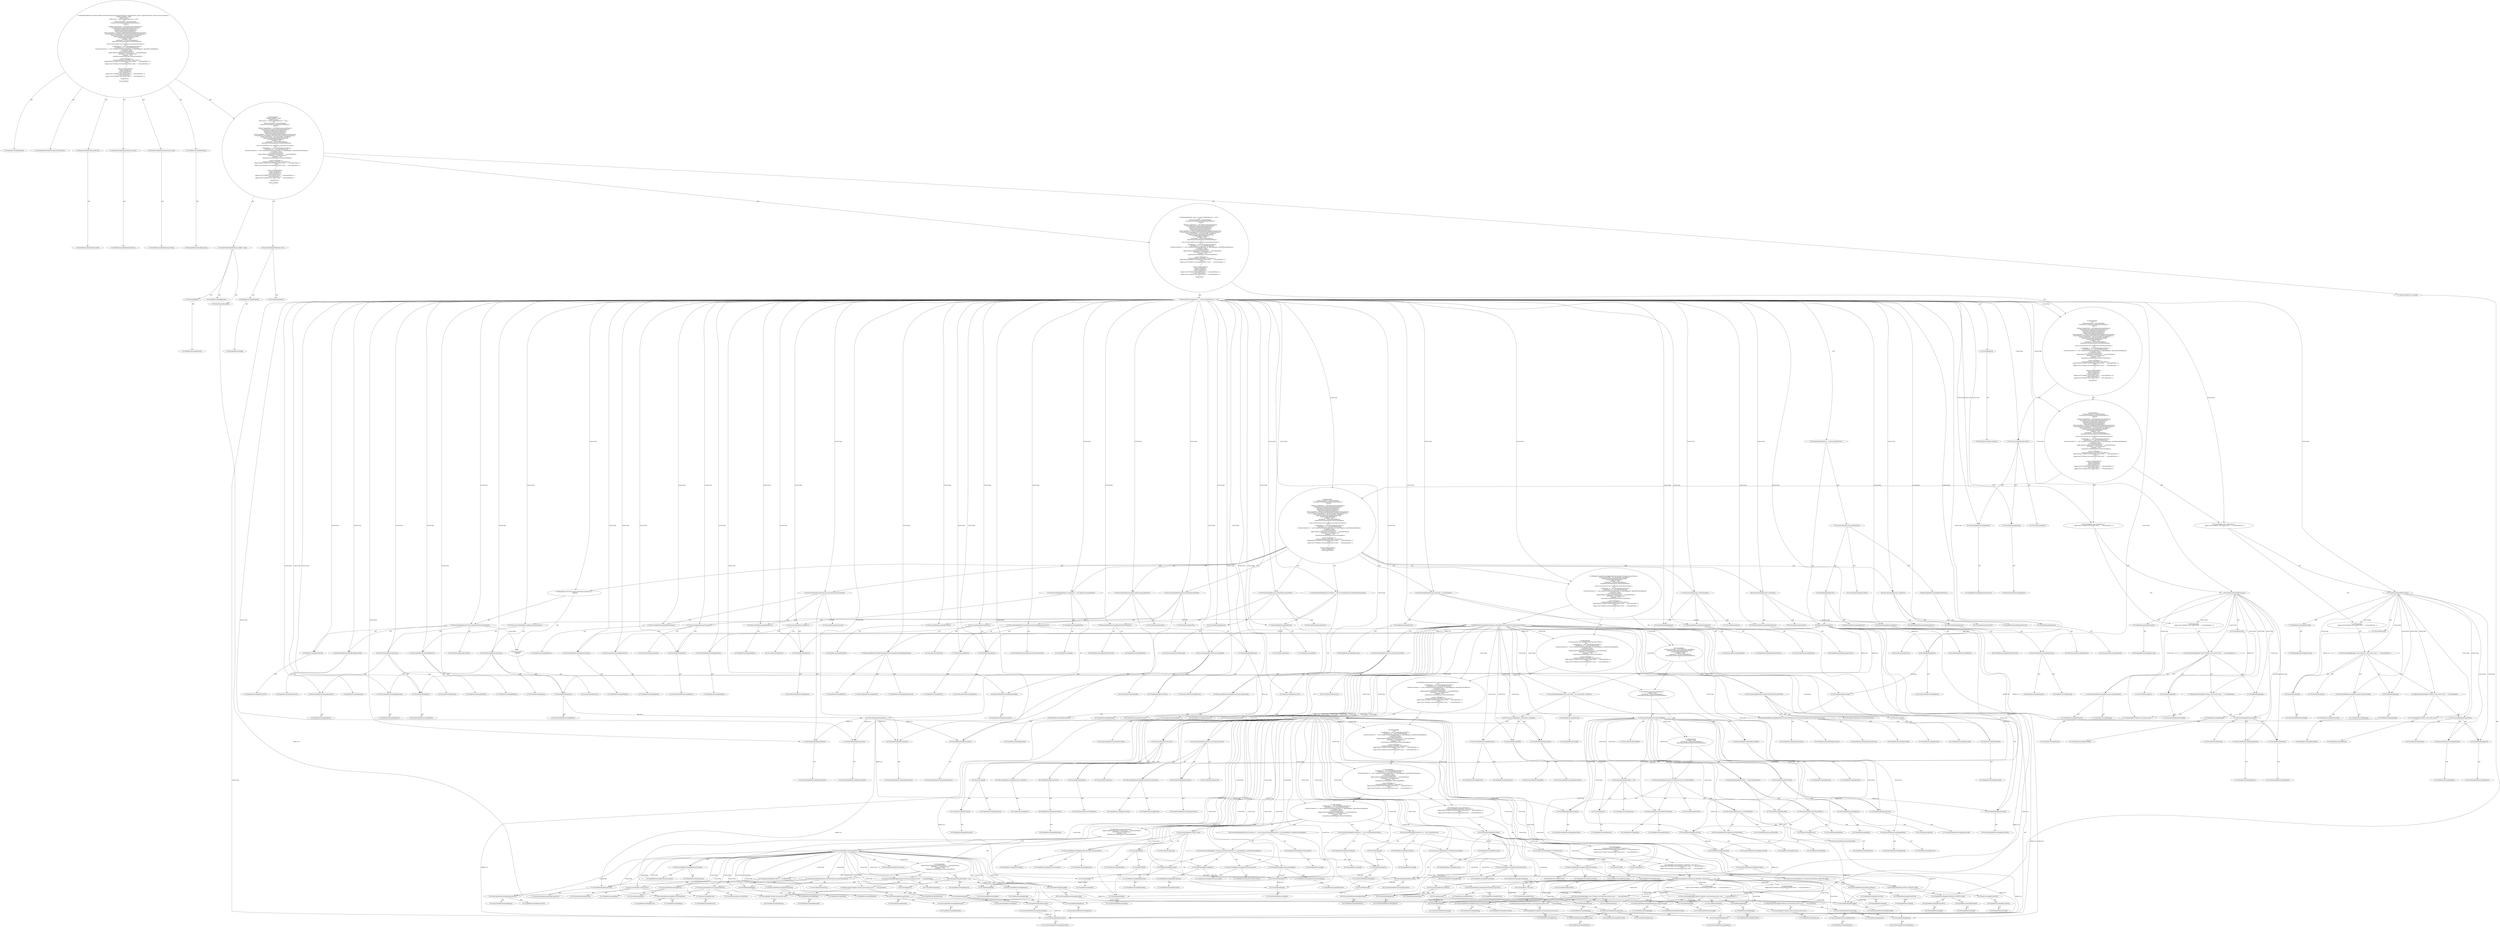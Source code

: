 digraph "addInstrumentationToArchive#?,CoberturaFile,ZipInputStream,ZipOutputStream" {
0 [label="2:CtTypeReferenceImpl@boolean" shape=ellipse]
1 [label="2:CtVirtualElement@addInstrumentationToArchive" shape=ellipse]
2 [label="3:CtParameterImpl@CoberturaFile file" shape=ellipse]
3 [label="3:CtTypeReferenceImpl@CoberturaFile" shape=ellipse]
4 [label="3:CtParameterImpl@ZipInputStream archive" shape=ellipse]
5 [label="3:CtTypeReferenceImpl@ZipInputStream" shape=ellipse]
6 [label="3:CtParameterImpl@ZipOutputStream output" shape=ellipse]
7 [label="3:CtTypeReferenceImpl@ZipOutputStream" shape=ellipse]
8 [label="3:CtTypeReferenceImpl@Exception" shape=ellipse]
9 [label="3:CtPackageReferenceImpl@java.lang" shape=ellipse]
10 [label="4:CtTypeReferenceImpl@boolean" shape=ellipse]
11 [label="4:CtLiteralImpl@false" shape=ellipse]
12 [label="4:CtTypeReferenceImpl@boolean" shape=ellipse]
13 [label="4:CtVirtualElement@modified" shape=ellipse]
14 [label="4:CtLocalVariableImpl@boolean modified = false" shape=ellipse]
15 [label="5:CtTypeReferenceImpl@ZipEntry" shape=ellipse]
16 [label="5:CtPackageReferenceImpl@" shape=ellipse]
17 [label="5:CtVirtualElement@entry" shape=ellipse]
18 [label="5:CtLocalVariableImpl@ZipEntry entry" shape=ellipse]
19 [label="6:CtVariableWriteImpl@entry" shape=ellipse]
20 [label="6:CtLocalVariableReferenceImpl@entry" shape=ellipse]
21 [label="6:CtExecutableReferenceImpl@getNextEntry()" shape=ellipse]
22 [label="6:CtTypeReferenceImpl@ZipInputStream" shape=ellipse]
23 [label="6:CtVirtualElement@getNextEntry" shape=ellipse]
24 [label="6:CtVariableReadImpl@archive" shape=ellipse]
25 [label="6:CtParameterReferenceImpl@archive" shape=ellipse]
26 [label="6:CtInvocationImpl@archive.getNextEntry()" shape=ellipse]
27 [label="6:CtAssignmentImpl@(entry = archive.getNextEntry())" shape=ellipse]
28 [label="6:CtLiteralImpl@null" shape=ellipse]
29 [label="6:CtTypeReferenceImpl@<nulltype>" shape=ellipse]
30 [label="6:CtBinaryOperatorImpl@(entry = archive.getNextEntry()) != null" shape=ellipse]
31 [label="8:CtTypeReferenceImpl@String" shape=ellipse]
32 [label="8:CtPackageReferenceImpl@java.lang" shape=ellipse]
33 [label="8:CtExecutableReferenceImpl@getName()" shape=ellipse]
34 [label="8:CtTypeReferenceImpl@ZipEntry" shape=ellipse]
35 [label="8:CtTypeReferenceImpl@String" shape=ellipse]
36 [label="8:CtVirtualElement@getName" shape=ellipse]
37 [label="8:CtVariableReadImpl@entry" shape=ellipse]
38 [label="8:CtLocalVariableReferenceImpl@entry" shape=ellipse]
39 [label="8:CtInvocationImpl@entry.getName()" shape=ellipse]
40 [label="8:CtVirtualElement@entryName" shape=ellipse]
41 [label="8:CtLocalVariableImpl@String entryName = entry.getName()" shape=ellipse]
42 [label="9:CtExecutableReferenceImpl@isSignatureFile()" shape=ellipse]
43 [label="9:CtTypeReferenceImpl@ArchiveUtil" shape=ellipse]
44 [label="9:CtTypeReferenceImpl@boolean" shape=ellipse]
45 [label="9:CtVirtualElement@isSignatureFile" shape=ellipse]
46 [label="9:CtTypeAccessImpl@ArchiveUtil" shape=ellipse]
47 [label="9:CtTypeReferenceImpl@ArchiveUtil" shape=ellipse]
48 [label="9:CtExecutableReferenceImpl@getName()" shape=ellipse]
49 [label="9:CtTypeReferenceImpl@ZipEntry" shape=ellipse]
50 [label="9:CtVirtualElement@getName" shape=ellipse]
51 [label="9:CtVariableReadImpl@entry" shape=ellipse]
52 [label="9:CtLocalVariableReferenceImpl@entry" shape=ellipse]
53 [label="9:CtInvocationImpl@entry.getName()" shape=ellipse]
54 [label="9:CtInvocationImpl@ArchiveUtil.isSignatureFile(entry.getName())" shape=ellipse]
55 [label="10:CtContinueImpl@continue" shape=ellipse]
56 [label="9:CtBlockImpl@\{
    continue;
\}" shape=ellipse]
57 [label="9:CtIfImpl@if (ArchiveUtil.isSignatureFile(entry.getName())) \{
    continue;
\}" shape=ellipse]
58 [label="12:CtTypeReferenceImpl@ZipEntry" shape=ellipse]
59 [label="12:CtPackageReferenceImpl@" shape=ellipse]
60 [label="12:CtExecutableReferenceImpl@ZipEntry()" shape=ellipse]
61 [label="12:CtTypeReferenceImpl@ZipEntry" shape=ellipse]
62 [label="12:CtTypeReferenceImpl@ZipEntry" shape=ellipse]
63 [label="12:CtExecutableReferenceImpl@getName()" shape=ellipse]
64 [label="12:CtTypeReferenceImpl@ZipEntry" shape=ellipse]
65 [label="12:CtVirtualElement@getName" shape=ellipse]
66 [label="12:CtVariableReadImpl@entry" shape=ellipse]
67 [label="12:CtLocalVariableReferenceImpl@entry" shape=ellipse]
68 [label="12:CtInvocationImpl@entry.getName()" shape=ellipse]
69 [label="12:CtConstructorCallImpl@new ZipEntry(entry.getName())" shape=ellipse]
70 [label="12:CtVirtualElement@outputEntry" shape=ellipse]
71 [label="12:CtLocalVariableImpl@ZipEntry outputEntry = new ZipEntry(entry.getName())" shape=ellipse]
72 [label="13:CtExecutableReferenceImpl@setComment()" shape=ellipse]
73 [label="13:CtTypeReferenceImpl@ZipEntry" shape=ellipse]
74 [label="13:CtVirtualElement@setComment" shape=ellipse]
75 [label="13:CtVariableReadImpl@outputEntry" shape=ellipse]
76 [label="13:CtLocalVariableReferenceImpl@outputEntry" shape=ellipse]
77 [label="13:CtExecutableReferenceImpl@getComment()" shape=ellipse]
78 [label="13:CtTypeReferenceImpl@ZipEntry" shape=ellipse]
79 [label="13:CtVirtualElement@getComment" shape=ellipse]
80 [label="13:CtVariableReadImpl@entry" shape=ellipse]
81 [label="13:CtLocalVariableReferenceImpl@entry" shape=ellipse]
82 [label="13:CtInvocationImpl@entry.getComment()" shape=ellipse]
83 [label="13:CtInvocationImpl@outputEntry.setComment(entry.getComment())" shape=ellipse]
84 [label="14:CtExecutableReferenceImpl@setExtra()" shape=ellipse]
85 [label="14:CtTypeReferenceImpl@ZipEntry" shape=ellipse]
86 [label="14:CtVirtualElement@setExtra" shape=ellipse]
87 [label="14:CtVariableReadImpl@outputEntry" shape=ellipse]
88 [label="14:CtLocalVariableReferenceImpl@outputEntry" shape=ellipse]
89 [label="14:CtExecutableReferenceImpl@getExtra()" shape=ellipse]
90 [label="14:CtTypeReferenceImpl@ZipEntry" shape=ellipse]
91 [label="14:CtVirtualElement@getExtra" shape=ellipse]
92 [label="14:CtVariableReadImpl@entry" shape=ellipse]
93 [label="14:CtLocalVariableReferenceImpl@entry" shape=ellipse]
94 [label="14:CtInvocationImpl@entry.getExtra()" shape=ellipse]
95 [label="14:CtInvocationImpl@outputEntry.setExtra(entry.getExtra())" shape=ellipse]
96 [label="15:CtExecutableReferenceImpl@setTime()" shape=ellipse]
97 [label="15:CtTypeReferenceImpl@ZipEntry" shape=ellipse]
98 [label="15:CtVirtualElement@setTime" shape=ellipse]
99 [label="15:CtVariableReadImpl@outputEntry" shape=ellipse]
100 [label="15:CtLocalVariableReferenceImpl@outputEntry" shape=ellipse]
101 [label="15:CtExecutableReferenceImpl@getTime()" shape=ellipse]
102 [label="15:CtTypeReferenceImpl@ZipEntry" shape=ellipse]
103 [label="15:CtVirtualElement@getTime" shape=ellipse]
104 [label="15:CtVariableReadImpl@entry" shape=ellipse]
105 [label="15:CtLocalVariableReferenceImpl@entry" shape=ellipse]
106 [label="15:CtInvocationImpl@entry.getTime()" shape=ellipse]
107 [label="15:CtInvocationImpl@outputEntry.setTime(entry.getTime())" shape=ellipse]
108 [label="16:CtExecutableReferenceImpl@putNextEntry(ZipEntry)" shape=ellipse]
109 [label="16:CtTypeReferenceImpl@ZipOutputStream" shape=ellipse]
110 [label="16:CtTypeReferenceImpl@ZipEntry" shape=ellipse]
111 [label="16:CtVirtualElement@putNextEntry" shape=ellipse]
112 [label="16:CtVariableReadImpl@output" shape=ellipse]
113 [label="16:CtParameterReferenceImpl@output" shape=ellipse]
114 [label="16:CtVariableReadImpl@outputEntry" shape=ellipse]
115 [label="16:CtLocalVariableReferenceImpl@outputEntry" shape=ellipse]
116 [label="16:CtInvocationImpl@output.putNextEntry(outputEntry)" shape=ellipse]
117 [label="17:CtVirtualElement@byte[]" shape=ellipse]
118 [label="17:CtArrayTypeReferenceImpl@byte[]" shape=ellipse]
119 [label="17:CtTypeReferenceImpl@byte" shape=ellipse]
120 [label="17:CtExecutableReferenceImpl@createByteArrayFromInputStream(ZipInputStream)" shape=ellipse]
121 [label="17:CtTypeReferenceImpl@IOUtil" shape=ellipse]
122 [label="17:CtArrayTypeReferenceImpl@byte[]" shape=ellipse]
123 [label="17:CtTypeReferenceImpl@ZipInputStream" shape=ellipse]
124 [label="17:CtVirtualElement@createByteArrayFromInputStream" shape=ellipse]
125 [label="17:CtTypeAccessImpl@IOUtil" shape=ellipse]
126 [label="17:CtTypeReferenceImpl@IOUtil" shape=ellipse]
127 [label="17:CtVariableReadImpl@archive" shape=ellipse]
128 [label="17:CtParameterReferenceImpl@archive" shape=ellipse]
129 [label="17:CtInvocationImpl@IOUtil.createByteArrayFromInputStream(archive)" shape=ellipse]
130 [label="17:CtVirtualElement@entryBytes" shape=ellipse]
131 [label="17:CtLocalVariableImpl@byte[] entryBytes = IOUtil.createByteArrayFromInputStream(archive)" shape=ellipse]
132 [label="18:CtExecutableReferenceImpl@isSpecified()" shape=ellipse]
133 [label="18:CtTypeReferenceImpl@classPattern" shape=ellipse]
134 [label="18:CtVirtualElement@isSpecified" shape=ellipse]
135 [label="18:CtFieldReferenceImpl@classPattern" shape=ellipse]
136 [label="18:CtTypeReferenceImpl@PlaceHold" shape=ellipse]
137 [label="18:CtFieldReadImpl@classPattern" shape=ellipse]
138 [label="18:CtInvocationImpl@classPattern.isSpecified()" shape=ellipse]
139 [label="18:CtExecutableReferenceImpl@isArchive(java.lang.String)" shape=ellipse]
140 [label="18:CtTypeReferenceImpl@ArchiveUtil" shape=ellipse]
141 [label="18:CtTypeReferenceImpl@String" shape=ellipse]
142 [label="18:CtVirtualElement@isArchive" shape=ellipse]
143 [label="18:CtTypeAccessImpl@ArchiveUtil" shape=ellipse]
144 [label="18:CtTypeReferenceImpl@ArchiveUtil" shape=ellipse]
145 [label="18:CtVariableReadImpl@entryName" shape=ellipse]
146 [label="18:CtLocalVariableReferenceImpl@entryName" shape=ellipse]
147 [label="18:CtInvocationImpl@ArchiveUtil.isArchive(entryName)" shape=ellipse]
148 [label="18:CtBinaryOperatorImpl@classPattern.isSpecified() && ArchiveUtil.isArchive(entryName)" shape=ellipse]
149 [label="19:CtTypeReferenceImpl@Archive" shape=ellipse]
150 [label="19:CtPackageReferenceImpl@" shape=ellipse]
151 [label="19:CtExecutableReferenceImpl@Archive()" shape=ellipse]
152 [label="19:CtTypeReferenceImpl@Archive" shape=ellipse]
153 [label="19:CtTypeReferenceImpl@Archive" shape=ellipse]
154 [label="19:CtVariableReadImpl@file" shape=ellipse]
155 [label="19:CtParameterReferenceImpl@file" shape=ellipse]
156 [label="19:CtVariableReadImpl@entryBytes" shape=ellipse]
157 [label="19:CtLocalVariableReferenceImpl@entryBytes" shape=ellipse]
158 [label="19:CtConstructorCallImpl@new Archive(file, entryBytes)" shape=ellipse]
159 [label="19:CtVirtualElement@archiveObj" shape=ellipse]
160 [label="19:CtLocalVariableImpl@Archive archiveObj = new Archive(file, entryBytes)" shape=ellipse]
161 [label="20:CtExecutableReferenceImpl@addInstrumentationToArchive(CoberturaFile,ZipInputStream,ZipOutputStream)" shape=ellipse]
162 [label="20:CtTypeReferenceImpl@PlaceHold" shape=ellipse]
163 [label="20:CtTypeReferenceImpl@boolean" shape=ellipse]
164 [label="20:CtTypeReferenceImpl@CoberturaFile" shape=ellipse]
165 [label="20:CtTypeReferenceImpl@ZipInputStream" shape=ellipse]
166 [label="20:CtTypeReferenceImpl@ZipOutputStream" shape=ellipse]
167 [label="20:CtVirtualElement@addInstrumentationToArchive" shape=ellipse]
168 [label="20:CtTypeAccessImpl@PlaceHold" shape=ellipse]
169 [label="20:CtTypeReferenceImpl@PlaceHold" shape=ellipse]
170 [label="20:CtThisAccessImpl@" shape=ellipse]
171 [label="20:CtTypeReferenceImpl@PlaceHold" shape=ellipse]
172 [label="20:CtVariableReadImpl@archiveObj" shape=ellipse]
173 [label="20:CtLocalVariableReferenceImpl@archiveObj" shape=ellipse]
174 [label="20:CtInvocationImpl@addInstrumentationToArchive(archiveObj)" shape=ellipse]
175 [label="21:CtExecutableReferenceImpl@isModified()" shape=ellipse]
176 [label="21:CtTypeReferenceImpl@Archive" shape=ellipse]
177 [label="21:CtTypeReferenceImpl@boolean" shape=ellipse]
178 [label="21:CtVirtualElement@isModified" shape=ellipse]
179 [label="21:CtVariableReadImpl@archiveObj" shape=ellipse]
180 [label="21:CtLocalVariableReferenceImpl@archiveObj" shape=ellipse]
181 [label="21:CtInvocationImpl@archiveObj.isModified()" shape=ellipse]
182 [label="22:CtVariableWriteImpl@modified" shape=ellipse]
183 [label="22:CtLocalVariableReferenceImpl@modified" shape=ellipse]
184 [label="22:CtLiteralImpl@true" shape=ellipse]
185 [label="22:CtTypeReferenceImpl@boolean" shape=ellipse]
186 [label="22:CtTypeReferenceImpl@boolean" shape=ellipse]
187 [label="22:CtAssignmentImpl@modified = true" shape=ellipse]
188 [label="23:CtVariableWriteImpl@entryBytes" shape=ellipse]
189 [label="23:CtLocalVariableReferenceImpl@entryBytes" shape=ellipse]
190 [label="23:CtExecutableReferenceImpl@getBytes()" shape=ellipse]
191 [label="23:CtTypeReferenceImpl@Archive" shape=ellipse]
192 [label="23:CtArrayTypeReferenceImpl@byte[]" shape=ellipse]
193 [label="23:CtVirtualElement@getBytes" shape=ellipse]
194 [label="23:CtVariableReadImpl@archiveObj" shape=ellipse]
195 [label="23:CtLocalVariableReferenceImpl@archiveObj" shape=ellipse]
196 [label="23:CtInvocationImpl@archiveObj.getBytes()" shape=ellipse]
197 [label="23:CtVirtualElement@byte[]" shape=ellipse]
198 [label="23:CtArrayTypeReferenceImpl@byte[]" shape=ellipse]
199 [label="23:CtTypeReferenceImpl@byte" shape=ellipse]
200 [label="23:CtAssignmentImpl@entryBytes = archiveObj.getBytes()" shape=ellipse]
201 [label="24:CtExecutableReferenceImpl@setTime(long)" shape=ellipse]
202 [label="24:CtTypeReferenceImpl@ZipEntry" shape=ellipse]
203 [label="24:CtTypeReferenceImpl@long" shape=ellipse]
204 [label="24:CtVirtualElement@setTime" shape=ellipse]
205 [label="24:CtVariableReadImpl@outputEntry" shape=ellipse]
206 [label="24:CtLocalVariableReferenceImpl@outputEntry" shape=ellipse]
207 [label="24:CtExecutableReferenceImpl@currentTimeMillis()" shape=ellipse]
208 [label="24:CtTypeReferenceImpl@System" shape=ellipse]
209 [label="24:CtTypeReferenceImpl@long" shape=ellipse]
210 [label="24:CtVirtualElement@currentTimeMillis" shape=ellipse]
211 [label="24:CtTypeAccessImpl@System" shape=ellipse]
212 [label="24:CtTypeReferenceImpl@System" shape=ellipse]
213 [label="24:CtInvocationImpl@System.currentTimeMillis()" shape=ellipse]
214 [label="24:CtInvocationImpl@outputEntry.setTime(System.currentTimeMillis())" shape=ellipse]
215 [label="21:CtBlockImpl@\{
    modified = true;
    entryBytes = archiveObj.getBytes();
    outputEntry.setTime(System.currentTimeMillis());
\}" shape=ellipse]
216 [label="21:CtIfImpl@if (archiveObj.isModified()) \{
    modified = true;
    entryBytes = archiveObj.getBytes();
    outputEntry.setTime(System.currentTimeMillis());
\}" shape=ellipse]
217 [label="18:CtBlockImpl@\{
    Archive archiveObj = new Archive(file, entryBytes);
    addInstrumentationToArchive(archiveObj);
    if (archiveObj.isModified()) \{
        modified = true;
        entryBytes = archiveObj.getBytes();
        outputEntry.setTime(System.currentTimeMillis());
    \}
\}" shape=ellipse]
218 [label="26:CtExecutableReferenceImpl@isClass(<unknown>)" shape=ellipse]
219 [label="26:CtTypeReferenceImpl@null" shape=ellipse]
220 [label="26:CtVirtualElement@isClass" shape=ellipse]
221 [label="26:CtTypeAccessImpl@PlaceHold" shape=ellipse]
222 [label="26:CtTypeReferenceImpl@PlaceHold" shape=ellipse]
223 [label="26:CtThisAccessImpl@" shape=ellipse]
224 [label="26:CtTypeReferenceImpl@PlaceHold" shape=ellipse]
225 [label="26:CtVariableReadImpl@entry" shape=ellipse]
226 [label="26:CtLocalVariableReferenceImpl@entry" shape=ellipse]
227 [label="26:CtInvocationImpl@isClass(entry)" shape=ellipse]
228 [label="26:CtExecutableReferenceImpl@matches(java.lang.String)" shape=ellipse]
229 [label="26:CtTypeReferenceImpl@classPattern" shape=ellipse]
230 [label="26:CtTypeReferenceImpl@String" shape=ellipse]
231 [label="26:CtVirtualElement@matches" shape=ellipse]
232 [label="26:CtFieldReferenceImpl@classPattern" shape=ellipse]
233 [label="26:CtTypeReferenceImpl@PlaceHold" shape=ellipse]
234 [label="26:CtFieldReadImpl@classPattern" shape=ellipse]
235 [label="26:CtVariableReadImpl@entryName" shape=ellipse]
236 [label="26:CtLocalVariableReferenceImpl@entryName" shape=ellipse]
237 [label="26:CtInvocationImpl@classPattern.matches(entryName)" shape=ellipse]
238 [label="26:CtBinaryOperatorImpl@isClass(entry) && classPattern.matches(entryName)" shape=ellipse]
239 [label="28:CtTypeReferenceImpl@ClassReader" shape=ellipse]
240 [label="28:CtPackageReferenceImpl@" shape=ellipse]
241 [label="28:CtExecutableReferenceImpl@ClassReader(byte[])" shape=ellipse]
242 [label="28:CtTypeReferenceImpl@ClassReader" shape=ellipse]
243 [label="28:CtTypeReferenceImpl@ClassReader" shape=ellipse]
244 [label="28:CtArrayTypeReferenceImpl@byte[]" shape=ellipse]
245 [label="28:CtVariableReadImpl@entryBytes" shape=ellipse]
246 [label="28:CtLocalVariableReferenceImpl@entryBytes" shape=ellipse]
247 [label="28:CtConstructorCallImpl@new ClassReader(entryBytes)" shape=ellipse]
248 [label="28:CtVirtualElement@cr" shape=ellipse]
249 [label="28:CtLocalVariableImpl@ClassReader cr = new ClassReader(entryBytes)" shape=ellipse]
250 [label="29:CtTypeReferenceImpl@ClassWriter" shape=ellipse]
251 [label="29:CtPackageReferenceImpl@" shape=ellipse]
252 [label="29:CtExecutableReferenceImpl@ClassWriter(boolean)" shape=ellipse]
253 [label="29:CtTypeReferenceImpl@ClassWriter" shape=ellipse]
254 [label="29:CtTypeReferenceImpl@ClassWriter" shape=ellipse]
255 [label="29:CtTypeReferenceImpl@boolean" shape=ellipse]
256 [label="29:CtLiteralImpl@true" shape=ellipse]
257 [label="29:CtTypeReferenceImpl@boolean" shape=ellipse]
258 [label="29:CtConstructorCallImpl@new ClassWriter(true)" shape=ellipse]
259 [label="29:CtVirtualElement@cw" shape=ellipse]
260 [label="29:CtLocalVariableImpl@ClassWriter cw = new ClassWriter(true)" shape=ellipse]
261 [label="30:CtTypeReferenceImpl@ClassInstrumenter" shape=ellipse]
262 [label="30:CtPackageReferenceImpl@" shape=ellipse]
263 [label="31:CtExecutableReferenceImpl@ClassInstrumenter()" shape=ellipse]
264 [label="31:CtTypeReferenceImpl@ClassInstrumenter" shape=ellipse]
265 [label="31:CtTypeReferenceImpl@ClassInstrumenter" shape=ellipse]
266 [label="31:CtFieldReferenceImpl@projectData" shape=ellipse]
267 [label="31:CtTypeReferenceImpl@PlaceHold" shape=ellipse]
268 [label="31:CtFieldReadImpl@projectData" shape=ellipse]
269 [label="31:CtVariableReadImpl@cw" shape=ellipse]
270 [label="31:CtLocalVariableReferenceImpl@cw" shape=ellipse]
271 [label="31:CtFieldReferenceImpl@ignoreRegexes" shape=ellipse]
272 [label="31:CtTypeReferenceImpl@PlaceHold" shape=ellipse]
273 [label="31:CtFieldReadImpl@ignoreRegexes" shape=ellipse]
274 [label="31:CtFieldReferenceImpl@ignoreBranchesRegexes" shape=ellipse]
275 [label="31:CtTypeReferenceImpl@PlaceHold" shape=ellipse]
276 [label="31:CtFieldReadImpl@ignoreBranchesRegexes" shape=ellipse]
277 [label="31:CtConstructorCallImpl@new ClassInstrumenter(projectData, cw, ignoreRegexes, ignoreBranchesRegexes)" shape=ellipse]
278 [label="30:CtVirtualElement@cv" shape=ellipse]
279 [label="30:CtLocalVariableImpl@ClassInstrumenter cv = new ClassInstrumenter(projectData, cw, ignoreRegexes, ignoreBranchesRegexes)" shape=ellipse]
280 [label="32:CtExecutableReferenceImpl@accept(ClassInstrumenter,boolean)" shape=ellipse]
281 [label="32:CtTypeReferenceImpl@ClassReader" shape=ellipse]
282 [label="32:CtTypeReferenceImpl@ClassInstrumenter" shape=ellipse]
283 [label="32:CtTypeReferenceImpl@boolean" shape=ellipse]
284 [label="32:CtVirtualElement@accept" shape=ellipse]
285 [label="32:CtVariableReadImpl@cr" shape=ellipse]
286 [label="32:CtLocalVariableReferenceImpl@cr" shape=ellipse]
287 [label="32:CtVariableReadImpl@cv" shape=ellipse]
288 [label="32:CtLocalVariableReferenceImpl@cv" shape=ellipse]
289 [label="32:CtLiteralImpl@false" shape=ellipse]
290 [label="32:CtTypeReferenceImpl@boolean" shape=ellipse]
291 [label="32:CtInvocationImpl@cr.accept(cv, false)" shape=ellipse]
292 [label="33:CtExecutableReferenceImpl@isInstrumented()" shape=ellipse]
293 [label="33:CtTypeReferenceImpl@ClassInstrumenter" shape=ellipse]
294 [label="33:CtTypeReferenceImpl@boolean" shape=ellipse]
295 [label="33:CtVirtualElement@isInstrumented" shape=ellipse]
296 [label="33:CtVariableReadImpl@cv" shape=ellipse]
297 [label="33:CtLocalVariableReferenceImpl@cv" shape=ellipse]
298 [label="33:CtInvocationImpl@cv.isInstrumented()" shape=ellipse]
299 [label="34:CtExecutableReferenceImpl@debug()" shape=ellipse]
300 [label="34:CtTypeReferenceImpl@logger" shape=ellipse]
301 [label="34:CtVirtualElement@debug" shape=ellipse]
302 [label="34:CtFieldReferenceImpl@logger" shape=ellipse]
303 [label="34:CtTypeReferenceImpl@PlaceHold" shape=ellipse]
304 [label="34:CtFieldReadImpl@logger" shape=ellipse]
305 [label="34:CtLiteralImpl@\"Putting instrumented entry: \"" shape=ellipse]
306 [label="34:CtTypeReferenceImpl@String" shape=ellipse]
307 [label="34:CtExecutableReferenceImpl@getName()" shape=ellipse]
308 [label="34:CtTypeReferenceImpl@ZipEntry" shape=ellipse]
309 [label="34:CtVirtualElement@getName" shape=ellipse]
310 [label="34:CtVariableReadImpl@entry" shape=ellipse]
311 [label="34:CtLocalVariableReferenceImpl@entry" shape=ellipse]
312 [label="34:CtInvocationImpl@entry.getName()" shape=ellipse]
313 [label="34:CtBinaryOperatorImpl@\"Putting instrumented entry: \" + entry.getName()" shape=ellipse]
314 [label="34:CtInvocationImpl@logger.debug(\"Putting instrumented entry: \" + entry.getName())" shape=ellipse]
315 [label="35:CtVariableWriteImpl@entryBytes" shape=ellipse]
316 [label="35:CtLocalVariableReferenceImpl@entryBytes" shape=ellipse]
317 [label="35:CtExecutableReferenceImpl@toByteArray()" shape=ellipse]
318 [label="35:CtTypeReferenceImpl@ClassWriter" shape=ellipse]
319 [label="35:CtArrayTypeReferenceImpl@byte[]" shape=ellipse]
320 [label="35:CtVirtualElement@toByteArray" shape=ellipse]
321 [label="35:CtVariableReadImpl@cw" shape=ellipse]
322 [label="35:CtLocalVariableReferenceImpl@cw" shape=ellipse]
323 [label="35:CtInvocationImpl@cw.toByteArray()" shape=ellipse]
324 [label="35:CtVirtualElement@byte[]" shape=ellipse]
325 [label="35:CtArrayTypeReferenceImpl@byte[]" shape=ellipse]
326 [label="35:CtTypeReferenceImpl@byte" shape=ellipse]
327 [label="35:CtAssignmentImpl@entryBytes = cw.toByteArray()" shape=ellipse]
328 [label="36:CtVariableWriteImpl@modified" shape=ellipse]
329 [label="36:CtLocalVariableReferenceImpl@modified" shape=ellipse]
330 [label="36:CtLiteralImpl@true" shape=ellipse]
331 [label="36:CtTypeReferenceImpl@boolean" shape=ellipse]
332 [label="36:CtTypeReferenceImpl@boolean" shape=ellipse]
333 [label="36:CtAssignmentImpl@modified = true" shape=ellipse]
334 [label="37:CtExecutableReferenceImpl@setTime(long)" shape=ellipse]
335 [label="37:CtTypeReferenceImpl@ZipEntry" shape=ellipse]
336 [label="37:CtTypeReferenceImpl@long" shape=ellipse]
337 [label="37:CtVirtualElement@setTime" shape=ellipse]
338 [label="37:CtVariableReadImpl@outputEntry" shape=ellipse]
339 [label="37:CtLocalVariableReferenceImpl@outputEntry" shape=ellipse]
340 [label="37:CtExecutableReferenceImpl@currentTimeMillis()" shape=ellipse]
341 [label="37:CtTypeReferenceImpl@System" shape=ellipse]
342 [label="37:CtTypeReferenceImpl@long" shape=ellipse]
343 [label="37:CtVirtualElement@currentTimeMillis" shape=ellipse]
344 [label="37:CtTypeAccessImpl@System" shape=ellipse]
345 [label="37:CtTypeReferenceImpl@System" shape=ellipse]
346 [label="37:CtInvocationImpl@System.currentTimeMillis()" shape=ellipse]
347 [label="37:CtInvocationImpl@outputEntry.setTime(System.currentTimeMillis())" shape=ellipse]
348 [label="33:CtBlockImpl@\{
    logger.debug(\"Putting instrumented entry: \" + entry.getName());
    entryBytes = cw.toByteArray();
    modified = true;
    outputEntry.setTime(System.currentTimeMillis());
\}" shape=ellipse]
349 [label="33:CtIfImpl@if (cv.isInstrumented()) \{
    logger.debug(\"Putting instrumented entry: \" + entry.getName());
    entryBytes = cw.toByteArray();
    modified = true;
    outputEntry.setTime(System.currentTimeMillis());
\}" shape=ellipse]
350 [label="27:CtBlockImpl@\{
    ClassReader cr = new ClassReader(entryBytes);
    ClassWriter cw = new ClassWriter(true);
    ClassInstrumenter cv = new ClassInstrumenter(projectData, cw, ignoreRegexes, ignoreBranchesRegexes);
    cr.accept(cv, false);
    if (cv.isInstrumented()) \{
        logger.debug(\"Putting instrumented entry: \" + entry.getName());
        entryBytes = cw.toByteArray();
        modified = true;
        outputEntry.setTime(System.currentTimeMillis());
    \}
\}" shape=ellipse]
351 [label="39:CtVirtualElement@t" shape=ellipse]
352 [label="39:CtTypeReferenceImpl@Throwable" shape=ellipse]
353 [label="39:CtPackageReferenceImpl@java.lang" shape=ellipse]
354 [label="39:CtCatchVariableImpl@Throwable t" shape=ellipse]
355 [label="40:CtExecutableReferenceImpl@endsWith(java.lang.String)" shape=ellipse]
356 [label="40:CtTypeReferenceImpl@boolean" shape=ellipse]
357 [label="40:CtTypeReferenceImpl@String" shape=ellipse]
358 [label="40:CtVirtualElement@endsWith" shape=ellipse]
359 [label="40:CtExecutableReferenceImpl@getName()" shape=ellipse]
360 [label="40:CtTypeReferenceImpl@ZipEntry" shape=ellipse]
361 [label="40:CtVirtualElement@getName" shape=ellipse]
362 [label="40:CtVariableReadImpl@entry" shape=ellipse]
363 [label="40:CtLocalVariableReferenceImpl@entry" shape=ellipse]
364 [label="40:CtInvocationImpl@entry.getName()" shape=ellipse]
365 [label="40:CtLiteralImpl@\"_Stub.class\"" shape=ellipse]
366 [label="40:CtTypeReferenceImpl@String" shape=ellipse]
367 [label="40:CtInvocationImpl@entry.getName().endsWith(\"_Stub.class\")" shape=ellipse]
368 [label="41:CtExecutableReferenceImpl@debug(java.lang.Throwable)" shape=ellipse]
369 [label="41:CtTypeReferenceImpl@logger" shape=ellipse]
370 [label="41:CtTypeReferenceImpl@Throwable" shape=ellipse]
371 [label="41:CtVirtualElement@debug" shape=ellipse]
372 [label="41:CtFieldReferenceImpl@logger" shape=ellipse]
373 [label="41:CtTypeReferenceImpl@PlaceHold" shape=ellipse]
374 [label="41:CtFieldReadImpl@logger" shape=ellipse]
375 [label="41:CtLiteralImpl@\"Problems instrumenting archive entry: \"" shape=ellipse]
376 [label="41:CtTypeReferenceImpl@String" shape=ellipse]
377 [label="41:CtExecutableReferenceImpl@getName()" shape=ellipse]
378 [label="41:CtTypeReferenceImpl@ZipEntry" shape=ellipse]
379 [label="41:CtVirtualElement@getName" shape=ellipse]
380 [label="41:CtVariableReadImpl@entry" shape=ellipse]
381 [label="41:CtLocalVariableReferenceImpl@entry" shape=ellipse]
382 [label="41:CtInvocationImpl@entry.getName()" shape=ellipse]
383 [label="41:CtBinaryOperatorImpl@\"Problems instrumenting archive entry: \" + entry.getName()" shape=ellipse]
384 [label="41:CtVariableReadImpl@t" shape=ellipse]
385 [label="41:CtCatchVariableReferenceImpl@t" shape=ellipse]
386 [label="41:CtInvocationImpl@logger.debug(\"Problems instrumenting archive entry: \" + entry.getName(), t)" shape=ellipse]
387 [label="40:CtBlockImpl@\{
    logger.debug(\"Problems instrumenting archive entry: \" + entry.getName(), t);
\}" shape=ellipse]
388 [label="43:CtExecutableReferenceImpl@warn(java.lang.Throwable)" shape=ellipse]
389 [label="43:CtTypeReferenceImpl@logger" shape=ellipse]
390 [label="43:CtTypeReferenceImpl@Throwable" shape=ellipse]
391 [label="43:CtVirtualElement@warn" shape=ellipse]
392 [label="43:CtFieldReferenceImpl@logger" shape=ellipse]
393 [label="43:CtTypeReferenceImpl@PlaceHold" shape=ellipse]
394 [label="43:CtFieldReadImpl@logger" shape=ellipse]
395 [label="43:CtLiteralImpl@\"Problems instrumenting archive entry: \"" shape=ellipse]
396 [label="43:CtTypeReferenceImpl@String" shape=ellipse]
397 [label="43:CtExecutableReferenceImpl@getName()" shape=ellipse]
398 [label="43:CtTypeReferenceImpl@ZipEntry" shape=ellipse]
399 [label="43:CtVirtualElement@getName" shape=ellipse]
400 [label="43:CtVariableReadImpl@entry" shape=ellipse]
401 [label="43:CtLocalVariableReferenceImpl@entry" shape=ellipse]
402 [label="43:CtInvocationImpl@entry.getName()" shape=ellipse]
403 [label="43:CtBinaryOperatorImpl@\"Problems instrumenting archive entry: \" + entry.getName()" shape=ellipse]
404 [label="43:CtVariableReadImpl@t" shape=ellipse]
405 [label="43:CtCatchVariableReferenceImpl@t" shape=ellipse]
406 [label="43:CtInvocationImpl@logger.warn(\"Problems instrumenting archive entry: \" + entry.getName(), t)" shape=ellipse]
407 [label="42:CtBlockImpl@\{
    logger.warn(\"Problems instrumenting archive entry: \" + entry.getName(), t);
\}" shape=ellipse]
408 [label="40:CtIfImpl@if (entry.getName().endsWith(\"_Stub.class\")) \{
    logger.debug(\"Problems instrumenting archive entry: \" + entry.getName(), t);
\} else \{
    logger.warn(\"Problems instrumenting archive entry: \" + entry.getName(), t);
\}" shape=ellipse]
409 [label="39:CtBlockImpl@\{
    if (entry.getName().endsWith(\"_Stub.class\")) \{
        logger.debug(\"Problems instrumenting archive entry: \" + entry.getName(), t);
    \} else \{
        logger.warn(\"Problems instrumenting archive entry: \" + entry.getName(), t);
    \}
\}" shape=ellipse]
410 [label="39:CtCatchImpl@ catch (Throwable t) \{
    if (entry.getName().endsWith(\"_Stub.class\")) \{
        logger.debug(\"Problems instrumenting archive entry: \" + entry.getName(), t);
    \} else \{
        logger.warn(\"Problems instrumenting archive entry: \" + entry.getName(), t);
    \}
\}" shape=ellipse]
411 [label="27:CtTryImpl@try \{
    ClassReader cr = new ClassReader(entryBytes);
    ClassWriter cw = new ClassWriter(true);
    ClassInstrumenter cv = new ClassInstrumenter(projectData, cw, ignoreRegexes, ignoreBranchesRegexes);
    cr.accept(cv, false);
    if (cv.isInstrumented()) \{
        logger.debug(\"Putting instrumented entry: \" + entry.getName());
        entryBytes = cw.toByteArray();
        modified = true;
        outputEntry.setTime(System.currentTimeMillis());
    \}
\} catch (Throwable t) \{
    if (entry.getName().endsWith(\"_Stub.class\")) \{
        logger.debug(\"Problems instrumenting archive entry: \" + entry.getName(), t);
    \} else \{
        logger.warn(\"Problems instrumenting archive entry: \" + entry.getName(), t);
    \}
\}" shape=ellipse]
412 [label="26:CtBlockImpl@\{
    try \{
        ClassReader cr = new ClassReader(entryBytes);
        ClassWriter cw = new ClassWriter(true);
        ClassInstrumenter cv = new ClassInstrumenter(projectData, cw, ignoreRegexes, ignoreBranchesRegexes);
        cr.accept(cv, false);
        if (cv.isInstrumented()) \{
            logger.debug(\"Putting instrumented entry: \" + entry.getName());
            entryBytes = cw.toByteArray();
            modified = true;
            outputEntry.setTime(System.currentTimeMillis());
        \}
    \} catch (Throwable t) \{
        if (entry.getName().endsWith(\"_Stub.class\")) \{
            logger.debug(\"Problems instrumenting archive entry: \" + entry.getName(), t);
        \} else \{
            logger.warn(\"Problems instrumenting archive entry: \" + entry.getName(), t);
        \}
    \}
\}" shape=ellipse]
413 [label="26:CtIfImpl@if (isClass(entry) && classPattern.matches(entryName)) \{
    try \{
        ClassReader cr = new ClassReader(entryBytes);
        ClassWriter cw = new ClassWriter(true);
        ClassInstrumenter cv = new ClassInstrumenter(projectData, cw, ignoreRegexes, ignoreBranchesRegexes);
        cr.accept(cv, false);
        if (cv.isInstrumented()) \{
            logger.debug(\"Putting instrumented entry: \" + entry.getName());
            entryBytes = cw.toByteArray();
            modified = true;
            outputEntry.setTime(System.currentTimeMillis());
        \}
    \} catch (Throwable t) \{
        if (entry.getName().endsWith(\"_Stub.class\")) \{
            logger.debug(\"Problems instrumenting archive entry: \" + entry.getName(), t);
        \} else \{
            logger.warn(\"Problems instrumenting archive entry: \" + entry.getName(), t);
        \}
    \}
\}" shape=ellipse]
414 [label="26:CtBlockImpl@
    if (isClass(entry) && classPattern.matches(entryName)) \{
        try \{
            ClassReader cr = new ClassReader(entryBytes);
            ClassWriter cw = new ClassWriter(true);
            ClassInstrumenter cv = new ClassInstrumenter(projectData, cw, ignoreRegexes, ignoreBranchesRegexes);
            cr.accept(cv, false);
            if (cv.isInstrumented()) \{
                logger.debug(\"Putting instrumented entry: \" + entry.getName());
                entryBytes = cw.toByteArray();
                modified = true;
                outputEntry.setTime(System.currentTimeMillis());
            \}
        \} catch (Throwable t) \{
            if (entry.getName().endsWith(\"_Stub.class\")) \{
                logger.debug(\"Problems instrumenting archive entry: \" + entry.getName(), t);
            \} else \{
                logger.warn(\"Problems instrumenting archive entry: \" + entry.getName(), t);
            \}
        \}
    \}
" shape=ellipse]
415 [label="18:CtIfImpl@if (classPattern.isSpecified() && ArchiveUtil.isArchive(entryName)) \{
    Archive archiveObj = new Archive(file, entryBytes);
    addInstrumentationToArchive(archiveObj);
    if (archiveObj.isModified()) \{
        modified = true;
        entryBytes = archiveObj.getBytes();
        outputEntry.setTime(System.currentTimeMillis());
    \}
\} else if (isClass(entry) && classPattern.matches(entryName)) \{
    try \{
        ClassReader cr = new ClassReader(entryBytes);
        ClassWriter cw = new ClassWriter(true);
        ClassInstrumenter cv = new ClassInstrumenter(projectData, cw, ignoreRegexes, ignoreBranchesRegexes);
        cr.accept(cv, false);
        if (cv.isInstrumented()) \{
            logger.debug(\"Putting instrumented entry: \" + entry.getName());
            entryBytes = cw.toByteArray();
            modified = true;
            outputEntry.setTime(System.currentTimeMillis());
        \}
    \} catch (Throwable t) \{
        if (entry.getName().endsWith(\"_Stub.class\")) \{
            logger.debug(\"Problems instrumenting archive entry: \" + entry.getName(), t);
        \} else \{
            logger.warn(\"Problems instrumenting archive entry: \" + entry.getName(), t);
        \}
    \}
\}" shape=ellipse]
416 [label="47:CtExecutableReferenceImpl@write(byte[])" shape=ellipse]
417 [label="47:CtTypeReferenceImpl@ZipOutputStream" shape=ellipse]
418 [label="47:CtArrayTypeReferenceImpl@byte[]" shape=ellipse]
419 [label="47:CtVirtualElement@write" shape=ellipse]
420 [label="47:CtVariableReadImpl@output" shape=ellipse]
421 [label="47:CtParameterReferenceImpl@output" shape=ellipse]
422 [label="47:CtVariableReadImpl@entryBytes" shape=ellipse]
423 [label="47:CtLocalVariableReferenceImpl@entryBytes" shape=ellipse]
424 [label="47:CtInvocationImpl@output.write(entryBytes)" shape=ellipse]
425 [label="48:CtExecutableReferenceImpl@closeEntry()" shape=ellipse]
426 [label="48:CtTypeReferenceImpl@ZipOutputStream" shape=ellipse]
427 [label="48:CtVirtualElement@closeEntry" shape=ellipse]
428 [label="48:CtVariableReadImpl@output" shape=ellipse]
429 [label="48:CtParameterReferenceImpl@output" shape=ellipse]
430 [label="48:CtInvocationImpl@output.closeEntry()" shape=ellipse]
431 [label="49:CtExecutableReferenceImpl@closeEntry()" shape=ellipse]
432 [label="49:CtTypeReferenceImpl@ZipInputStream" shape=ellipse]
433 [label="49:CtVirtualElement@closeEntry" shape=ellipse]
434 [label="49:CtVariableReadImpl@archive" shape=ellipse]
435 [label="49:CtParameterReferenceImpl@archive" shape=ellipse]
436 [label="49:CtInvocationImpl@archive.closeEntry()" shape=ellipse]
437 [label="7:CtBlockImpl@\{
    String entryName = entry.getName();
    if (ArchiveUtil.isSignatureFile(entry.getName())) \{
        continue;
    \}
    ZipEntry outputEntry = new ZipEntry(entry.getName());
    outputEntry.setComment(entry.getComment());
    outputEntry.setExtra(entry.getExtra());
    outputEntry.setTime(entry.getTime());
    output.putNextEntry(outputEntry);
    byte[] entryBytes = IOUtil.createByteArrayFromInputStream(archive);
    if (classPattern.isSpecified() && ArchiveUtil.isArchive(entryName)) \{
        Archive archiveObj = new Archive(file, entryBytes);
        addInstrumentationToArchive(archiveObj);
        if (archiveObj.isModified()) \{
            modified = true;
            entryBytes = archiveObj.getBytes();
            outputEntry.setTime(System.currentTimeMillis());
        \}
    \} else if (isClass(entry) && classPattern.matches(entryName)) \{
        try \{
            ClassReader cr = new ClassReader(entryBytes);
            ClassWriter cw = new ClassWriter(true);
            ClassInstrumenter cv = new ClassInstrumenter(projectData, cw, ignoreRegexes, ignoreBranchesRegexes);
            cr.accept(cv, false);
            if (cv.isInstrumented()) \{
                logger.debug(\"Putting instrumented entry: \" + entry.getName());
                entryBytes = cw.toByteArray();
                modified = true;
                outputEntry.setTime(System.currentTimeMillis());
            \}
        \} catch (Throwable t) \{
            if (entry.getName().endsWith(\"_Stub.class\")) \{
                logger.debug(\"Problems instrumenting archive entry: \" + entry.getName(), t);
            \} else \{
                logger.warn(\"Problems instrumenting archive entry: \" + entry.getName(), t);
            \}
        \}
    \}
    output.write(entryBytes);
    output.closeEntry();
    archive.closeEntry();
\}" shape=ellipse]
438 [label="50:CtVirtualElement@e" shape=ellipse]
439 [label="50:CtTypeReferenceImpl@Exception" shape=ellipse]
440 [label="50:CtPackageReferenceImpl@java.lang" shape=ellipse]
441 [label="50:CtCatchVariableImpl@Exception e" shape=ellipse]
442 [label="51:CtExecutableReferenceImpl@warn(java.lang.Exception)" shape=ellipse]
443 [label="51:CtTypeReferenceImpl@logger" shape=ellipse]
444 [label="51:CtTypeReferenceImpl@Exception" shape=ellipse]
445 [label="51:CtVirtualElement@warn" shape=ellipse]
446 [label="51:CtFieldReferenceImpl@logger" shape=ellipse]
447 [label="51:CtTypeReferenceImpl@PlaceHold" shape=ellipse]
448 [label="51:CtFieldReadImpl@logger" shape=ellipse]
449 [label="51:CtLiteralImpl@\"Problems with archive entry: \"" shape=ellipse]
450 [label="51:CtTypeReferenceImpl@String" shape=ellipse]
451 [label="51:CtExecutableReferenceImpl@getName()" shape=ellipse]
452 [label="51:CtTypeReferenceImpl@ZipEntry" shape=ellipse]
453 [label="51:CtVirtualElement@getName" shape=ellipse]
454 [label="51:CtVariableReadImpl@entry" shape=ellipse]
455 [label="51:CtLocalVariableReferenceImpl@entry" shape=ellipse]
456 [label="51:CtInvocationImpl@entry.getName()" shape=ellipse]
457 [label="51:CtBinaryOperatorImpl@\"Problems with archive entry: \" + entry.getName()" shape=ellipse]
458 [label="51:CtVariableReadImpl@e" shape=ellipse]
459 [label="51:CtCatchVariableReferenceImpl@e" shape=ellipse]
460 [label="51:CtInvocationImpl@logger.warn(\"Problems with archive entry: \" + entry.getName(), e)" shape=ellipse]
461 [label="50:CtBlockImpl@\{
    logger.warn(\"Problems with archive entry: \" + entry.getName(), e);
\}" shape=ellipse]
462 [label="50:CtCatchImpl@ catch (Exception e) \{
    logger.warn(\"Problems with archive entry: \" + entry.getName(), e);
\}" shape=ellipse]
463 [label="52:CtVirtualElement@t" shape=ellipse]
464 [label="52:CtTypeReferenceImpl@Throwable" shape=ellipse]
465 [label="52:CtPackageReferenceImpl@java.lang" shape=ellipse]
466 [label="52:CtCatchVariableImpl@Throwable t" shape=ellipse]
467 [label="53:CtExecutableReferenceImpl@warn(java.lang.Throwable)" shape=ellipse]
468 [label="53:CtTypeReferenceImpl@logger" shape=ellipse]
469 [label="53:CtTypeReferenceImpl@Throwable" shape=ellipse]
470 [label="53:CtVirtualElement@warn" shape=ellipse]
471 [label="53:CtFieldReferenceImpl@logger" shape=ellipse]
472 [label="53:CtTypeReferenceImpl@PlaceHold" shape=ellipse]
473 [label="53:CtFieldReadImpl@logger" shape=ellipse]
474 [label="53:CtLiteralImpl@\"Problems with archive entry: \"" shape=ellipse]
475 [label="53:CtTypeReferenceImpl@String" shape=ellipse]
476 [label="53:CtExecutableReferenceImpl@getName()" shape=ellipse]
477 [label="53:CtTypeReferenceImpl@ZipEntry" shape=ellipse]
478 [label="53:CtVirtualElement@getName" shape=ellipse]
479 [label="53:CtVariableReadImpl@entry" shape=ellipse]
480 [label="53:CtLocalVariableReferenceImpl@entry" shape=ellipse]
481 [label="53:CtInvocationImpl@entry.getName()" shape=ellipse]
482 [label="53:CtBinaryOperatorImpl@\"Problems with archive entry: \" + entry.getName()" shape=ellipse]
483 [label="53:CtVariableReadImpl@t" shape=ellipse]
484 [label="53:CtCatchVariableReferenceImpl@t" shape=ellipse]
485 [label="53:CtInvocationImpl@logger.warn(\"Problems with archive entry: \" + entry.getName(), t)" shape=ellipse]
486 [label="52:CtBlockImpl@\{
    logger.warn(\"Problems with archive entry: \" + entry.getName(), t);
\}" shape=ellipse]
487 [label="52:CtCatchImpl@ catch (Throwable t) \{
    logger.warn(\"Problems with archive entry: \" + entry.getName(), t);
\}" shape=ellipse]
488 [label="7:CtTryImpl@try \{
    String entryName = entry.getName();
    if (ArchiveUtil.isSignatureFile(entry.getName())) \{
        continue;
    \}
    ZipEntry outputEntry = new ZipEntry(entry.getName());
    outputEntry.setComment(entry.getComment());
    outputEntry.setExtra(entry.getExtra());
    outputEntry.setTime(entry.getTime());
    output.putNextEntry(outputEntry);
    byte[] entryBytes = IOUtil.createByteArrayFromInputStream(archive);
    if (classPattern.isSpecified() && ArchiveUtil.isArchive(entryName)) \{
        Archive archiveObj = new Archive(file, entryBytes);
        addInstrumentationToArchive(archiveObj);
        if (archiveObj.isModified()) \{
            modified = true;
            entryBytes = archiveObj.getBytes();
            outputEntry.setTime(System.currentTimeMillis());
        \}
    \} else if (isClass(entry) && classPattern.matches(entryName)) \{
        try \{
            ClassReader cr = new ClassReader(entryBytes);
            ClassWriter cw = new ClassWriter(true);
            ClassInstrumenter cv = new ClassInstrumenter(projectData, cw, ignoreRegexes, ignoreBranchesRegexes);
            cr.accept(cv, false);
            if (cv.isInstrumented()) \{
                logger.debug(\"Putting instrumented entry: \" + entry.getName());
                entryBytes = cw.toByteArray();
                modified = true;
                outputEntry.setTime(System.currentTimeMillis());
            \}
        \} catch (Throwable t) \{
            if (entry.getName().endsWith(\"_Stub.class\")) \{
                logger.debug(\"Problems instrumenting archive entry: \" + entry.getName(), t);
            \} else \{
                logger.warn(\"Problems instrumenting archive entry: \" + entry.getName(), t);
            \}
        \}
    \}
    output.write(entryBytes);
    output.closeEntry();
    archive.closeEntry();
\} catch (Exception e) \{
    logger.warn(\"Problems with archive entry: \" + entry.getName(), e);
\} catch (Throwable t) \{
    logger.warn(\"Problems with archive entry: \" + entry.getName(), t);
\}" shape=ellipse]
489 [label="55:CtExecutableReferenceImpl@flush()" shape=ellipse]
490 [label="55:CtTypeReferenceImpl@ZipOutputStream" shape=ellipse]
491 [label="55:CtVirtualElement@flush" shape=ellipse]
492 [label="55:CtVariableReadImpl@output" shape=ellipse]
493 [label="55:CtParameterReferenceImpl@output" shape=ellipse]
494 [label="55:CtInvocationImpl@output.flush()" shape=ellipse]
495 [label="6:CtBlockImpl@\{
    try \{
        String entryName = entry.getName();
        if (ArchiveUtil.isSignatureFile(entry.getName())) \{
            continue;
        \}
        ZipEntry outputEntry = new ZipEntry(entry.getName());
        outputEntry.setComment(entry.getComment());
        outputEntry.setExtra(entry.getExtra());
        outputEntry.setTime(entry.getTime());
        output.putNextEntry(outputEntry);
        byte[] entryBytes = IOUtil.createByteArrayFromInputStream(archive);
        if (classPattern.isSpecified() && ArchiveUtil.isArchive(entryName)) \{
            Archive archiveObj = new Archive(file, entryBytes);
            addInstrumentationToArchive(archiveObj);
            if (archiveObj.isModified()) \{
                modified = true;
                entryBytes = archiveObj.getBytes();
                outputEntry.setTime(System.currentTimeMillis());
            \}
        \} else if (isClass(entry) && classPattern.matches(entryName)) \{
            try \{
                ClassReader cr = new ClassReader(entryBytes);
                ClassWriter cw = new ClassWriter(true);
                ClassInstrumenter cv = new ClassInstrumenter(projectData, cw, ignoreRegexes, ignoreBranchesRegexes);
                cr.accept(cv, false);
                if (cv.isInstrumented()) \{
                    logger.debug(\"Putting instrumented entry: \" + entry.getName());
                    entryBytes = cw.toByteArray();
                    modified = true;
                    outputEntry.setTime(System.currentTimeMillis());
                \}
            \} catch (Throwable t) \{
                if (entry.getName().endsWith(\"_Stub.class\")) \{
                    logger.debug(\"Problems instrumenting archive entry: \" + entry.getName(), t);
                \} else \{
                    logger.warn(\"Problems instrumenting archive entry: \" + entry.getName(), t);
                \}
            \}
        \}
        output.write(entryBytes);
        output.closeEntry();
        archive.closeEntry();
    \} catch (Exception e) \{
        logger.warn(\"Problems with archive entry: \" + entry.getName(), e);
    \} catch (Throwable t) \{
        logger.warn(\"Problems with archive entry: \" + entry.getName(), t);
    \}
    output.flush();
\}" shape=ellipse]
496 [label="6:CtWhileImpl@while ((entry = archive.getNextEntry()) != null) \{
    try \{
        String entryName = entry.getName();
        if (ArchiveUtil.isSignatureFile(entry.getName())) \{
            continue;
        \}
        ZipEntry outputEntry = new ZipEntry(entry.getName());
        outputEntry.setComment(entry.getComment());
        outputEntry.setExtra(entry.getExtra());
        outputEntry.setTime(entry.getTime());
        output.putNextEntry(outputEntry);
        byte[] entryBytes = IOUtil.createByteArrayFromInputStream(archive);
        if (classPattern.isSpecified() && ArchiveUtil.isArchive(entryName)) \{
            Archive archiveObj = new Archive(file, entryBytes);
            addInstrumentationToArchive(archiveObj);
            if (archiveObj.isModified()) \{
                modified = true;
                entryBytes = archiveObj.getBytes();
                outputEntry.setTime(System.currentTimeMillis());
            \}
        \} else if (isClass(entry) && classPattern.matches(entryName)) \{
            try \{
                ClassReader cr = new ClassReader(entryBytes);
                ClassWriter cw = new ClassWriter(true);
                ClassInstrumenter cv = new ClassInstrumenter(projectData, cw, ignoreRegexes, ignoreBranchesRegexes);
                cr.accept(cv, false);
                if (cv.isInstrumented()) \{
                    logger.debug(\"Putting instrumented entry: \" + entry.getName());
                    entryBytes = cw.toByteArray();
                    modified = true;
                    outputEntry.setTime(System.currentTimeMillis());
                \}
            \} catch (Throwable t) \{
                if (entry.getName().endsWith(\"_Stub.class\")) \{
                    logger.debug(\"Problems instrumenting archive entry: \" + entry.getName(), t);
                \} else \{
                    logger.warn(\"Problems instrumenting archive entry: \" + entry.getName(), t);
                \}
            \}
        \}
        output.write(entryBytes);
        output.closeEntry();
        archive.closeEntry();
    \} catch (Exception e) \{
        logger.warn(\"Problems with archive entry: \" + entry.getName(), e);
    \} catch (Throwable t) \{
        logger.warn(\"Problems with archive entry: \" + entry.getName(), t);
    \}
    output.flush();
\} " shape=ellipse]
497 [label="57:CtVariableReadImpl@modified" shape=ellipse]
498 [label="57:CtLocalVariableReferenceImpl@modified" shape=ellipse]
499 [label="57:CtReturnImpl@return modified" shape=ellipse]
500 [label="3:CtBlockImpl@\{
    boolean modified = false;
    ZipEntry entry;
    while ((entry = archive.getNextEntry()) != null) \{
        try \{
            String entryName = entry.getName();
            if (ArchiveUtil.isSignatureFile(entry.getName())) \{
                continue;
            \}
            ZipEntry outputEntry = new ZipEntry(entry.getName());
            outputEntry.setComment(entry.getComment());
            outputEntry.setExtra(entry.getExtra());
            outputEntry.setTime(entry.getTime());
            output.putNextEntry(outputEntry);
            byte[] entryBytes = IOUtil.createByteArrayFromInputStream(archive);
            if (classPattern.isSpecified() && ArchiveUtil.isArchive(entryName)) \{
                Archive archiveObj = new Archive(file, entryBytes);
                addInstrumentationToArchive(archiveObj);
                if (archiveObj.isModified()) \{
                    modified = true;
                    entryBytes = archiveObj.getBytes();
                    outputEntry.setTime(System.currentTimeMillis());
                \}
            \} else if (isClass(entry) && classPattern.matches(entryName)) \{
                try \{
                    ClassReader cr = new ClassReader(entryBytes);
                    ClassWriter cw = new ClassWriter(true);
                    ClassInstrumenter cv = new ClassInstrumenter(projectData, cw, ignoreRegexes, ignoreBranchesRegexes);
                    cr.accept(cv, false);
                    if (cv.isInstrumented()) \{
                        logger.debug(\"Putting instrumented entry: \" + entry.getName());
                        entryBytes = cw.toByteArray();
                        modified = true;
                        outputEntry.setTime(System.currentTimeMillis());
                    \}
                \} catch (Throwable t) \{
                    if (entry.getName().endsWith(\"_Stub.class\")) \{
                        logger.debug(\"Problems instrumenting archive entry: \" + entry.getName(), t);
                    \} else \{
                        logger.warn(\"Problems instrumenting archive entry: \" + entry.getName(), t);
                    \}
                \}
            \}
            output.write(entryBytes);
            output.closeEntry();
            archive.closeEntry();
        \} catch (Exception e) \{
            logger.warn(\"Problems with archive entry: \" + entry.getName(), e);
        \} catch (Throwable t) \{
            logger.warn(\"Problems with archive entry: \" + entry.getName(), t);
        \}
        output.flush();
    \} 
    return modified;
\}" shape=ellipse]
501 [label="2:CtMethodImpl@private boolean addInstrumentationToArchive(CoberturaFile file, ZipInputStream archive, ZipOutputStream output) throws Exception \{
    boolean modified = false;
    ZipEntry entry;
    while ((entry = archive.getNextEntry()) != null) \{
        try \{
            String entryName = entry.getName();
            if (ArchiveUtil.isSignatureFile(entry.getName())) \{
                continue;
            \}
            ZipEntry outputEntry = new ZipEntry(entry.getName());
            outputEntry.setComment(entry.getComment());
            outputEntry.setExtra(entry.getExtra());
            outputEntry.setTime(entry.getTime());
            output.putNextEntry(outputEntry);
            byte[] entryBytes = IOUtil.createByteArrayFromInputStream(archive);
            if (classPattern.isSpecified() && ArchiveUtil.isArchive(entryName)) \{
                Archive archiveObj = new Archive(file, entryBytes);
                addInstrumentationToArchive(archiveObj);
                if (archiveObj.isModified()) \{
                    modified = true;
                    entryBytes = archiveObj.getBytes();
                    outputEntry.setTime(System.currentTimeMillis());
                \}
            \} else if (isClass(entry) && classPattern.matches(entryName)) \{
                try \{
                    ClassReader cr = new ClassReader(entryBytes);
                    ClassWriter cw = new ClassWriter(true);
                    ClassInstrumenter cv = new ClassInstrumenter(projectData, cw, ignoreRegexes, ignoreBranchesRegexes);
                    cr.accept(cv, false);
                    if (cv.isInstrumented()) \{
                        logger.debug(\"Putting instrumented entry: \" + entry.getName());
                        entryBytes = cw.toByteArray();
                        modified = true;
                        outputEntry.setTime(System.currentTimeMillis());
                    \}
                \} catch (Throwable t) \{
                    if (entry.getName().endsWith(\"_Stub.class\")) \{
                        logger.debug(\"Problems instrumenting archive entry: \" + entry.getName(), t);
                    \} else \{
                        logger.warn(\"Problems instrumenting archive entry: \" + entry.getName(), t);
                    \}
                \}
            \}
            output.write(entryBytes);
            output.closeEntry();
            archive.closeEntry();
        \} catch (Exception e) \{
            logger.warn(\"Problems with archive entry: \" + entry.getName(), e);
        \} catch (Throwable t) \{
            logger.warn(\"Problems with archive entry: \" + entry.getName(), t);
        \}
        output.flush();
    \} 
    return modified;
\}" shape=ellipse]
502 [label="29:Update@UPDATE" shape=ellipse]
503 [label="29:CtPackageReferenceImpl@" shape=ellipse]
504 [label="29:CtTypeReferenceImpl@ClassWriter" shape=ellipse]
505 [label="29:CtPackageReferenceImpl@" shape=ellipse]
506 [label="29:CtTypeReferenceImpl@ClassWriter" shape=ellipse]
507 [label="29:CtExecutableReferenceImpl@ClassWriter()" shape=ellipse]
508 [label="29:CtPackageReferenceImpl@" shape=ellipse]
509 [label="29:CtTypeReferenceImpl@ClassWriter" shape=ellipse]
510 [label="29:CtTypeAccessImpl@ClassWriter" shape=ellipse]
511 [label="29:CtPackageReferenceImpl@" shape=ellipse]
512 [label="29:CtTypeReferenceImpl@ClassWriter" shape=ellipse]
513 [label="29:CtPackageReferenceImpl@" shape=ellipse]
514 [label="29:CtTypeReferenceImpl@PlaceHold" shape=ellipse]
515 [label="29:CtFieldReferenceImpl@ClassWriter.COMPUTE_MAXS" shape=ellipse]
516 [label="29:CtFieldReadImpl@ClassWriter.COMPUTE_MAXS" shape=ellipse]
517 [label="29:CtConstructorCallImpl@new ClassWriter(ClassWriter.COMPUTE_MAXS)" shape=ellipse]
518 [label="32:Update@UPDATE" shape=ellipse]
519 [label="32:CtTypeReferenceImpl@int" shape=ellipse]
520 [label="32:CtLiteralImpl@0" shape=ellipse]
2 -> 3 [label="AST"];
4 -> 5 [label="AST"];
6 -> 7 [label="AST"];
8 -> 9 [label="AST"];
11 -> 12 [label="AST"];
13 -> 497 [label="Define-Use"];
14 -> 13 [label="AST"];
14 -> 10 [label="AST"];
14 -> 11 [label="AST"];
15 -> 16 [label="AST"];
18 -> 17 [label="AST"];
18 -> 15 [label="AST"];
19 -> 20 [label="AST"];
19 -> 37 [label="Define-Use"];
19 -> 51 [label="Define-Use"];
19 -> 66 [label="Define-Use"];
19 -> 80 [label="Define-Use"];
19 -> 92 [label="Define-Use"];
19 -> 104 [label="Define-Use"];
19 -> 225 [label="Define-Use"];
19 -> 310 [label="Define-Use"];
19 -> 362 [label="Define-Use"];
19 -> 380 [label="Define-Use"];
19 -> 400 [label="Define-Use"];
19 -> 454 [label="Define-Use"];
19 -> 479 [label="Define-Use"];
21 -> 22 [label="AST"];
24 -> 25 [label="AST"];
24 -> 19 [label="Data Dep"];
26 -> 23 [label="AST"];
26 -> 24 [label="AST"];
26 -> 21 [label="AST"];
27 -> 19 [label="AST"];
27 -> 26 [label="AST"];
28 -> 29 [label="AST"];
30 -> 27 [label="AST"];
30 -> 28 [label="AST"];
30 -> 495 [label="Control Dep"];
30 -> 488 [label="Control Dep"];
30 -> 437 [label="Control Dep"];
30 -> 41 [label="Control Dep"];
30 -> 39 [label="Control Dep"];
30 -> 33 [label="Control Dep"];
30 -> 37 [label="Control Dep"];
30 -> 57 [label="Control Dep"];
30 -> 54 [label="Control Dep"];
30 -> 42 [label="Control Dep"];
30 -> 46 [label="Control Dep"];
30 -> 53 [label="Control Dep"];
30 -> 48 [label="Control Dep"];
30 -> 51 [label="Control Dep"];
30 -> 71 [label="Control Dep"];
30 -> 69 [label="Control Dep"];
30 -> 60 [label="Control Dep"];
30 -> 68 [label="Control Dep"];
30 -> 63 [label="Control Dep"];
30 -> 66 [label="Control Dep"];
30 -> 83 [label="Control Dep"];
30 -> 72 [label="Control Dep"];
30 -> 75 [label="Control Dep"];
30 -> 82 [label="Control Dep"];
30 -> 77 [label="Control Dep"];
30 -> 80 [label="Control Dep"];
30 -> 95 [label="Control Dep"];
30 -> 84 [label="Control Dep"];
30 -> 87 [label="Control Dep"];
30 -> 94 [label="Control Dep"];
30 -> 89 [label="Control Dep"];
30 -> 92 [label="Control Dep"];
30 -> 107 [label="Control Dep"];
30 -> 96 [label="Control Dep"];
30 -> 99 [label="Control Dep"];
30 -> 106 [label="Control Dep"];
30 -> 101 [label="Control Dep"];
30 -> 104 [label="Control Dep"];
30 -> 116 [label="Control Dep"];
30 -> 108 [label="Control Dep"];
30 -> 112 [label="Control Dep"];
30 -> 114 [label="Control Dep"];
30 -> 131 [label="Control Dep"];
30 -> 118 [label="Control Dep"];
30 -> 129 [label="Control Dep"];
30 -> 120 [label="Control Dep"];
30 -> 125 [label="Control Dep"];
30 -> 127 [label="Control Dep"];
30 -> 415 [label="Control Dep"];
30 -> 148 [label="Control Dep"];
30 -> 138 [label="Control Dep"];
30 -> 132 [label="Control Dep"];
30 -> 137 [label="Control Dep"];
30 -> 147 [label="Control Dep"];
30 -> 139 [label="Control Dep"];
30 -> 143 [label="Control Dep"];
30 -> 145 [label="Control Dep"];
30 -> 424 [label="Control Dep"];
30 -> 416 [label="Control Dep"];
30 -> 420 [label="Control Dep"];
30 -> 422 [label="Control Dep"];
30 -> 430 [label="Control Dep"];
30 -> 425 [label="Control Dep"];
30 -> 428 [label="Control Dep"];
30 -> 436 [label="Control Dep"];
30 -> 431 [label="Control Dep"];
30 -> 434 [label="Control Dep"];
30 -> 462 [label="Control Dep"];
30 -> 441 [label="Control Dep"];
30 -> 487 [label="Control Dep"];
30 -> 466 [label="Control Dep"];
30 -> 494 [label="Control Dep"];
30 -> 489 [label="Control Dep"];
30 -> 492 [label="Control Dep"];
31 -> 32 [label="AST"];
33 -> 34 [label="AST"];
33 -> 35 [label="AST"];
37 -> 38 [label="AST"];
37 -> 40 [label="Data Dep"];
39 -> 36 [label="AST"];
39 -> 37 [label="AST"];
39 -> 33 [label="AST"];
40 -> 145 [label="Define-Use"];
40 -> 235 [label="Define-Use"];
41 -> 40 [label="AST"];
41 -> 31 [label="AST"];
41 -> 39 [label="AST"];
42 -> 43 [label="AST"];
42 -> 44 [label="AST"];
46 -> 47 [label="AST"];
48 -> 49 [label="AST"];
51 -> 52 [label="AST"];
53 -> 50 [label="AST"];
53 -> 51 [label="AST"];
53 -> 48 [label="AST"];
54 -> 45 [label="AST"];
54 -> 46 [label="AST"];
54 -> 42 [label="AST"];
54 -> 53 [label="AST"];
54 -> 56 [label="Control Dep"];
56 -> 55 [label="AST"];
57 -> 54 [label="AST"];
57 -> 56 [label="AST"];
58 -> 59 [label="AST"];
60 -> 61 [label="AST"];
60 -> 62 [label="AST"];
63 -> 64 [label="AST"];
66 -> 67 [label="AST"];
66 -> 70 [label="Data Dep"];
68 -> 65 [label="AST"];
68 -> 66 [label="AST"];
68 -> 63 [label="AST"];
69 -> 60 [label="AST"];
69 -> 68 [label="AST"];
70 -> 75 [label="Define-Use"];
70 -> 87 [label="Define-Use"];
70 -> 99 [label="Define-Use"];
70 -> 114 [label="Define-Use"];
70 -> 205 [label="Define-Use"];
70 -> 338 [label="Define-Use"];
71 -> 70 [label="AST"];
71 -> 58 [label="AST"];
71 -> 69 [label="AST"];
72 -> 73 [label="AST"];
75 -> 76 [label="AST"];
77 -> 78 [label="AST"];
80 -> 81 [label="AST"];
82 -> 79 [label="AST"];
82 -> 80 [label="AST"];
82 -> 77 [label="AST"];
83 -> 74 [label="AST"];
83 -> 75 [label="AST"];
83 -> 72 [label="AST"];
83 -> 82 [label="AST"];
84 -> 85 [label="AST"];
87 -> 88 [label="AST"];
89 -> 90 [label="AST"];
92 -> 93 [label="AST"];
94 -> 91 [label="AST"];
94 -> 92 [label="AST"];
94 -> 89 [label="AST"];
95 -> 86 [label="AST"];
95 -> 87 [label="AST"];
95 -> 84 [label="AST"];
95 -> 94 [label="AST"];
96 -> 97 [label="AST"];
99 -> 100 [label="AST"];
101 -> 102 [label="AST"];
104 -> 105 [label="AST"];
106 -> 103 [label="AST"];
106 -> 104 [label="AST"];
106 -> 101 [label="AST"];
107 -> 98 [label="AST"];
107 -> 99 [label="AST"];
107 -> 96 [label="AST"];
107 -> 106 [label="AST"];
108 -> 109 [label="AST"];
108 -> 110 [label="AST"];
112 -> 113 [label="AST"];
114 -> 115 [label="AST"];
116 -> 111 [label="AST"];
116 -> 112 [label="AST"];
116 -> 108 [label="AST"];
116 -> 114 [label="AST"];
118 -> 117 [label="AST"];
118 -> 119 [label="AST"];
120 -> 121 [label="AST"];
120 -> 122 [label="AST"];
120 -> 123 [label="AST"];
125 -> 126 [label="AST"];
127 -> 128 [label="AST"];
127 -> 130 [label="Data Dep"];
129 -> 124 [label="AST"];
129 -> 125 [label="AST"];
129 -> 120 [label="AST"];
129 -> 127 [label="AST"];
130 -> 156 [label="Define-Use"];
130 -> 245 [label="Define-Use"];
130 -> 422 [label="Define-Use"];
131 -> 130 [label="AST"];
131 -> 118 [label="AST"];
131 -> 129 [label="AST"];
132 -> 133 [label="AST"];
135 -> 136 [label="AST"];
137 -> 135 [label="AST"];
138 -> 134 [label="AST"];
138 -> 137 [label="AST"];
138 -> 132 [label="AST"];
139 -> 140 [label="AST"];
139 -> 141 [label="AST"];
143 -> 144 [label="AST"];
145 -> 146 [label="AST"];
147 -> 142 [label="AST"];
147 -> 143 [label="AST"];
147 -> 139 [label="AST"];
147 -> 145 [label="AST"];
148 -> 138 [label="AST"];
148 -> 147 [label="AST"];
148 -> 217 [label="Control Dep"];
148 -> 160 [label="Control Dep"];
148 -> 158 [label="Control Dep"];
148 -> 151 [label="Control Dep"];
148 -> 154 [label="Control Dep"];
148 -> 156 [label="Control Dep"];
148 -> 174 [label="Control Dep"];
148 -> 161 [label="Control Dep"];
148 -> 170 [label="Control Dep"];
148 -> 168 [label="Control Dep"];
148 -> 172 [label="Control Dep"];
148 -> 216 [label="Control Dep"];
148 -> 181 [label="Control Dep"];
148 -> 175 [label="Control Dep"];
148 -> 179 [label="Control Dep"];
148 -> 414 [label="Control Dep"];
148 -> 413 [label="Control Dep"];
148 -> 238 [label="Control Dep"];
148 -> 227 [label="Control Dep"];
148 -> 218 [label="Control Dep"];
148 -> 223 [label="Control Dep"];
148 -> 221 [label="Control Dep"];
148 -> 225 [label="Control Dep"];
148 -> 237 [label="Control Dep"];
148 -> 228 [label="Control Dep"];
148 -> 234 [label="Control Dep"];
148 -> 235 [label="Control Dep"];
149 -> 150 [label="AST"];
151 -> 152 [label="AST"];
151 -> 153 [label="AST"];
154 -> 155 [label="AST"];
154 -> 159 [label="Data Dep"];
156 -> 157 [label="AST"];
156 -> 159 [label="Data Dep"];
158 -> 151 [label="AST"];
158 -> 154 [label="AST"];
158 -> 156 [label="AST"];
159 -> 172 [label="Define-Use"];
159 -> 179 [label="Define-Use"];
159 -> 194 [label="Define-Use"];
160 -> 159 [label="AST"];
160 -> 149 [label="AST"];
160 -> 158 [label="AST"];
161 -> 162 [label="AST"];
161 -> 163 [label="AST"];
161 -> 164 [label="AST"];
161 -> 165 [label="AST"];
161 -> 166 [label="AST"];
168 -> 169 [label="AST"];
170 -> 171 [label="AST"];
170 -> 168 [label="AST"];
172 -> 173 [label="AST"];
174 -> 167 [label="AST"];
174 -> 170 [label="AST"];
174 -> 161 [label="AST"];
174 -> 172 [label="AST"];
175 -> 176 [label="AST"];
175 -> 177 [label="AST"];
179 -> 180 [label="AST"];
181 -> 178 [label="AST"];
181 -> 179 [label="AST"];
181 -> 175 [label="AST"];
181 -> 215 [label="Control Dep"];
181 -> 187 [label="Control Dep"];
181 -> 182 [label="Control Dep"];
181 -> 184 [label="Control Dep"];
181 -> 200 [label="Control Dep"];
181 -> 188 [label="Control Dep"];
181 -> 196 [label="Control Dep"];
181 -> 190 [label="Control Dep"];
181 -> 194 [label="Control Dep"];
181 -> 198 [label="Control Dep"];
181 -> 214 [label="Control Dep"];
181 -> 201 [label="Control Dep"];
181 -> 205 [label="Control Dep"];
181 -> 213 [label="Control Dep"];
181 -> 207 [label="Control Dep"];
181 -> 211 [label="Control Dep"];
182 -> 183 [label="AST"];
182 -> 497 [label="Define-Use"];
183 -> 497 [label="Define-Use"];
184 -> 185 [label="AST"];
187 -> 186 [label="AST"];
187 -> 182 [label="AST"];
187 -> 184 [label="AST"];
188 -> 189 [label="AST"];
188 -> 245 [label="Define-Use"];
188 -> 422 [label="Define-Use"];
189 -> 245 [label="Define-Use"];
189 -> 422 [label="Define-Use"];
190 -> 191 [label="AST"];
190 -> 192 [label="AST"];
194 -> 195 [label="AST"];
194 -> 188 [label="Data Dep"];
196 -> 193 [label="AST"];
196 -> 194 [label="AST"];
196 -> 190 [label="AST"];
198 -> 197 [label="AST"];
198 -> 199 [label="AST"];
200 -> 198 [label="AST"];
200 -> 188 [label="AST"];
200 -> 196 [label="AST"];
201 -> 202 [label="AST"];
201 -> 203 [label="AST"];
205 -> 206 [label="AST"];
207 -> 208 [label="AST"];
207 -> 209 [label="AST"];
211 -> 212 [label="AST"];
213 -> 210 [label="AST"];
213 -> 211 [label="AST"];
213 -> 207 [label="AST"];
214 -> 204 [label="AST"];
214 -> 205 [label="AST"];
214 -> 201 [label="AST"];
214 -> 213 [label="AST"];
215 -> 187 [label="AST"];
215 -> 200 [label="AST"];
215 -> 214 [label="AST"];
216 -> 181 [label="AST"];
216 -> 215 [label="AST"];
217 -> 160 [label="AST"];
217 -> 174 [label="AST"];
217 -> 216 [label="AST"];
218 -> 219 [label="AST"];
221 -> 222 [label="AST"];
223 -> 224 [label="AST"];
223 -> 221 [label="AST"];
225 -> 226 [label="AST"];
227 -> 220 [label="AST"];
227 -> 223 [label="AST"];
227 -> 218 [label="AST"];
227 -> 225 [label="AST"];
228 -> 229 [label="AST"];
228 -> 230 [label="AST"];
232 -> 233 [label="AST"];
234 -> 232 [label="AST"];
235 -> 236 [label="AST"];
237 -> 231 [label="AST"];
237 -> 234 [label="AST"];
237 -> 228 [label="AST"];
237 -> 235 [label="AST"];
238 -> 227 [label="AST"];
238 -> 237 [label="AST"];
238 -> 412 [label="Control Dep"];
238 -> 411 [label="Control Dep"];
238 -> 350 [label="Control Dep"];
238 -> 249 [label="Control Dep"];
238 -> 247 [label="Control Dep"];
238 -> 241 [label="Control Dep"];
238 -> 245 [label="Control Dep"];
238 -> 260 [label="Control Dep"];
238 -> 258 [label="Control Dep"];
238 -> 252 [label="Control Dep"];
238 -> 256 [label="Control Dep"];
238 -> 279 [label="Control Dep"];
238 -> 277 [label="Control Dep"];
238 -> 263 [label="Control Dep"];
238 -> 268 [label="Control Dep"];
238 -> 269 [label="Control Dep"];
238 -> 273 [label="Control Dep"];
238 -> 276 [label="Control Dep"];
238 -> 291 [label="Control Dep"];
238 -> 280 [label="Control Dep"];
238 -> 285 [label="Control Dep"];
238 -> 287 [label="Control Dep"];
238 -> 289 [label="Control Dep"];
238 -> 349 [label="Control Dep"];
238 -> 298 [label="Control Dep"];
238 -> 292 [label="Control Dep"];
238 -> 296 [label="Control Dep"];
238 -> 410 [label="Control Dep"];
238 -> 354 [label="Control Dep"];
238 -> 507 [label="Control Dep"];
238 -> 516 [label="Control Dep"];
238 -> 517 [label="Control Dep"];
238 -> 520 [label="Control Dep"];
239 -> 240 [label="AST"];
241 -> 242 [label="AST"];
241 -> 243 [label="AST"];
241 -> 244 [label="AST"];
245 -> 246 [label="AST"];
245 -> 248 [label="Data Dep"];
247 -> 241 [label="AST"];
247 -> 245 [label="AST"];
248 -> 285 [label="Define-Use"];
249 -> 248 [label="AST"];
249 -> 239 [label="AST"];
249 -> 247 [label="AST"];
250 -> 251 [label="AST"];
252 -> 253 [label="AST"];
252 -> 254 [label="AST"];
252 -> 255 [label="AST"];
256 -> 257 [label="AST"];
258 -> 252 [label="AST"];
258 -> 256 [label="AST"];
258 -> 502 [label="Action"];
259 -> 269 [label="Define-Use"];
259 -> 321 [label="Define-Use"];
260 -> 259 [label="AST"];
260 -> 250 [label="AST"];
260 -> 258 [label="AST"];
261 -> 262 [label="AST"];
263 -> 264 [label="AST"];
263 -> 265 [label="AST"];
266 -> 267 [label="AST"];
268 -> 266 [label="AST"];
268 -> 278 [label="Data Dep"];
269 -> 270 [label="AST"];
269 -> 278 [label="Data Dep"];
271 -> 272 [label="AST"];
273 -> 271 [label="AST"];
273 -> 278 [label="Data Dep"];
274 -> 275 [label="AST"];
276 -> 274 [label="AST"];
276 -> 278 [label="Data Dep"];
277 -> 263 [label="AST"];
277 -> 268 [label="AST"];
277 -> 269 [label="AST"];
277 -> 273 [label="AST"];
277 -> 276 [label="AST"];
278 -> 287 [label="Define-Use"];
278 -> 296 [label="Define-Use"];
279 -> 278 [label="AST"];
279 -> 261 [label="AST"];
279 -> 277 [label="AST"];
280 -> 281 [label="AST"];
280 -> 282 [label="AST"];
280 -> 283 [label="AST"];
285 -> 286 [label="AST"];
287 -> 288 [label="AST"];
289 -> 290 [label="AST"];
289 -> 518 [label="Action"];
291 -> 284 [label="AST"];
291 -> 285 [label="AST"];
291 -> 280 [label="AST"];
291 -> 287 [label="AST"];
291 -> 289 [label="AST"];
292 -> 293 [label="AST"];
292 -> 294 [label="AST"];
296 -> 297 [label="AST"];
298 -> 295 [label="AST"];
298 -> 296 [label="AST"];
298 -> 292 [label="AST"];
298 -> 348 [label="Control Dep"];
298 -> 314 [label="Control Dep"];
298 -> 299 [label="Control Dep"];
298 -> 304 [label="Control Dep"];
298 -> 313 [label="Control Dep"];
298 -> 305 [label="Control Dep"];
298 -> 312 [label="Control Dep"];
298 -> 307 [label="Control Dep"];
298 -> 310 [label="Control Dep"];
298 -> 327 [label="Control Dep"];
298 -> 315 [label="Control Dep"];
298 -> 323 [label="Control Dep"];
298 -> 317 [label="Control Dep"];
298 -> 321 [label="Control Dep"];
298 -> 325 [label="Control Dep"];
298 -> 333 [label="Control Dep"];
298 -> 328 [label="Control Dep"];
298 -> 330 [label="Control Dep"];
298 -> 347 [label="Control Dep"];
298 -> 334 [label="Control Dep"];
298 -> 338 [label="Control Dep"];
298 -> 346 [label="Control Dep"];
298 -> 340 [label="Control Dep"];
298 -> 344 [label="Control Dep"];
299 -> 300 [label="AST"];
302 -> 303 [label="AST"];
304 -> 302 [label="AST"];
305 -> 306 [label="AST"];
307 -> 308 [label="AST"];
310 -> 311 [label="AST"];
312 -> 309 [label="AST"];
312 -> 310 [label="AST"];
312 -> 307 [label="AST"];
313 -> 305 [label="AST"];
313 -> 312 [label="AST"];
314 -> 301 [label="AST"];
314 -> 304 [label="AST"];
314 -> 299 [label="AST"];
314 -> 313 [label="AST"];
315 -> 316 [label="AST"];
315 -> 422 [label="Define-Use"];
316 -> 422 [label="Define-Use"];
317 -> 318 [label="AST"];
317 -> 319 [label="AST"];
321 -> 322 [label="AST"];
321 -> 315 [label="Data Dep"];
323 -> 320 [label="AST"];
323 -> 321 [label="AST"];
323 -> 317 [label="AST"];
325 -> 324 [label="AST"];
325 -> 326 [label="AST"];
327 -> 325 [label="AST"];
327 -> 315 [label="AST"];
327 -> 323 [label="AST"];
328 -> 329 [label="AST"];
328 -> 497 [label="Define-Use"];
329 -> 497 [label="Define-Use"];
330 -> 331 [label="AST"];
333 -> 332 [label="AST"];
333 -> 328 [label="AST"];
333 -> 330 [label="AST"];
334 -> 335 [label="AST"];
334 -> 336 [label="AST"];
338 -> 339 [label="AST"];
340 -> 341 [label="AST"];
340 -> 342 [label="AST"];
344 -> 345 [label="AST"];
346 -> 343 [label="AST"];
346 -> 344 [label="AST"];
346 -> 340 [label="AST"];
347 -> 337 [label="AST"];
347 -> 338 [label="AST"];
347 -> 334 [label="AST"];
347 -> 346 [label="AST"];
348 -> 314 [label="AST"];
348 -> 327 [label="AST"];
348 -> 333 [label="AST"];
348 -> 347 [label="AST"];
349 -> 298 [label="AST"];
349 -> 348 [label="AST"];
350 -> 249 [label="AST"];
350 -> 260 [label="AST"];
350 -> 279 [label="AST"];
350 -> 291 [label="AST"];
350 -> 349 [label="AST"];
351 -> 384 [label="Define-Use"];
351 -> 404 [label="Define-Use"];
352 -> 353 [label="AST"];
354 -> 351 [label="AST"];
354 -> 352 [label="AST"];
354 -> 409 [label="Control Dep"];
354 -> 408 [label="Control Dep"];
354 -> 367 [label="Control Dep"];
354 -> 355 [label="Control Dep"];
354 -> 364 [label="Control Dep"];
354 -> 359 [label="Control Dep"];
354 -> 362 [label="Control Dep"];
354 -> 365 [label="Control Dep"];
355 -> 356 [label="AST"];
355 -> 357 [label="AST"];
359 -> 360 [label="AST"];
362 -> 363 [label="AST"];
364 -> 361 [label="AST"];
364 -> 362 [label="AST"];
364 -> 359 [label="AST"];
365 -> 366 [label="AST"];
367 -> 358 [label="AST"];
367 -> 364 [label="AST"];
367 -> 355 [label="AST"];
367 -> 365 [label="AST"];
367 -> 387 [label="Control Dep"];
367 -> 386 [label="Control Dep"];
367 -> 368 [label="Control Dep"];
367 -> 374 [label="Control Dep"];
367 -> 383 [label="Control Dep"];
367 -> 375 [label="Control Dep"];
367 -> 382 [label="Control Dep"];
367 -> 377 [label="Control Dep"];
367 -> 380 [label="Control Dep"];
367 -> 384 [label="Control Dep"];
367 -> 407 [label="Control Dep"];
367 -> 406 [label="Control Dep"];
367 -> 388 [label="Control Dep"];
367 -> 394 [label="Control Dep"];
367 -> 403 [label="Control Dep"];
367 -> 395 [label="Control Dep"];
367 -> 402 [label="Control Dep"];
367 -> 397 [label="Control Dep"];
367 -> 400 [label="Control Dep"];
367 -> 404 [label="Control Dep"];
368 -> 369 [label="AST"];
368 -> 370 [label="AST"];
372 -> 373 [label="AST"];
374 -> 372 [label="AST"];
375 -> 376 [label="AST"];
377 -> 378 [label="AST"];
380 -> 381 [label="AST"];
382 -> 379 [label="AST"];
382 -> 380 [label="AST"];
382 -> 377 [label="AST"];
383 -> 375 [label="AST"];
383 -> 382 [label="AST"];
384 -> 385 [label="AST"];
386 -> 371 [label="AST"];
386 -> 374 [label="AST"];
386 -> 368 [label="AST"];
386 -> 383 [label="AST"];
386 -> 384 [label="AST"];
387 -> 386 [label="AST"];
388 -> 389 [label="AST"];
388 -> 390 [label="AST"];
392 -> 393 [label="AST"];
394 -> 392 [label="AST"];
395 -> 396 [label="AST"];
397 -> 398 [label="AST"];
400 -> 401 [label="AST"];
402 -> 399 [label="AST"];
402 -> 400 [label="AST"];
402 -> 397 [label="AST"];
403 -> 395 [label="AST"];
403 -> 402 [label="AST"];
404 -> 405 [label="AST"];
406 -> 391 [label="AST"];
406 -> 394 [label="AST"];
406 -> 388 [label="AST"];
406 -> 403 [label="AST"];
406 -> 404 [label="AST"];
407 -> 406 [label="AST"];
408 -> 367 [label="AST"];
408 -> 387 [label="AST"];
408 -> 407 [label="AST"];
409 -> 408 [label="AST"];
410 -> 354 [label="AST"];
410 -> 409 [label="AST"];
411 -> 350 [label="AST"];
411 -> 410 [label="AST"];
412 -> 411 [label="AST"];
413 -> 238 [label="AST"];
413 -> 412 [label="AST"];
414 -> 413 [label="AST"];
415 -> 148 [label="AST"];
415 -> 217 [label="AST"];
415 -> 414 [label="AST"];
416 -> 417 [label="AST"];
416 -> 418 [label="AST"];
420 -> 421 [label="AST"];
422 -> 423 [label="AST"];
424 -> 419 [label="AST"];
424 -> 420 [label="AST"];
424 -> 416 [label="AST"];
424 -> 422 [label="AST"];
425 -> 426 [label="AST"];
428 -> 429 [label="AST"];
430 -> 427 [label="AST"];
430 -> 428 [label="AST"];
430 -> 425 [label="AST"];
431 -> 432 [label="AST"];
434 -> 435 [label="AST"];
436 -> 433 [label="AST"];
436 -> 434 [label="AST"];
436 -> 431 [label="AST"];
437 -> 41 [label="AST"];
437 -> 57 [label="AST"];
437 -> 71 [label="AST"];
437 -> 83 [label="AST"];
437 -> 95 [label="AST"];
437 -> 107 [label="AST"];
437 -> 116 [label="AST"];
437 -> 131 [label="AST"];
437 -> 415 [label="AST"];
437 -> 424 [label="AST"];
437 -> 430 [label="AST"];
437 -> 436 [label="AST"];
438 -> 458 [label="Define-Use"];
439 -> 440 [label="AST"];
441 -> 438 [label="AST"];
441 -> 439 [label="AST"];
441 -> 461 [label="Control Dep"];
441 -> 460 [label="Control Dep"];
441 -> 442 [label="Control Dep"];
441 -> 448 [label="Control Dep"];
441 -> 457 [label="Control Dep"];
441 -> 449 [label="Control Dep"];
441 -> 456 [label="Control Dep"];
441 -> 451 [label="Control Dep"];
441 -> 454 [label="Control Dep"];
441 -> 458 [label="Control Dep"];
442 -> 443 [label="AST"];
442 -> 444 [label="AST"];
446 -> 447 [label="AST"];
448 -> 446 [label="AST"];
449 -> 450 [label="AST"];
451 -> 452 [label="AST"];
454 -> 455 [label="AST"];
456 -> 453 [label="AST"];
456 -> 454 [label="AST"];
456 -> 451 [label="AST"];
457 -> 449 [label="AST"];
457 -> 456 [label="AST"];
458 -> 459 [label="AST"];
460 -> 445 [label="AST"];
460 -> 448 [label="AST"];
460 -> 442 [label="AST"];
460 -> 457 [label="AST"];
460 -> 458 [label="AST"];
461 -> 460 [label="AST"];
462 -> 441 [label="AST"];
462 -> 461 [label="AST"];
463 -> 483 [label="Define-Use"];
464 -> 465 [label="AST"];
466 -> 463 [label="AST"];
466 -> 464 [label="AST"];
466 -> 486 [label="Control Dep"];
466 -> 485 [label="Control Dep"];
466 -> 467 [label="Control Dep"];
466 -> 473 [label="Control Dep"];
466 -> 482 [label="Control Dep"];
466 -> 474 [label="Control Dep"];
466 -> 481 [label="Control Dep"];
466 -> 476 [label="Control Dep"];
466 -> 479 [label="Control Dep"];
466 -> 483 [label="Control Dep"];
467 -> 468 [label="AST"];
467 -> 469 [label="AST"];
471 -> 472 [label="AST"];
473 -> 471 [label="AST"];
474 -> 475 [label="AST"];
476 -> 477 [label="AST"];
479 -> 480 [label="AST"];
481 -> 478 [label="AST"];
481 -> 479 [label="AST"];
481 -> 476 [label="AST"];
482 -> 474 [label="AST"];
482 -> 481 [label="AST"];
483 -> 484 [label="AST"];
485 -> 470 [label="AST"];
485 -> 473 [label="AST"];
485 -> 467 [label="AST"];
485 -> 482 [label="AST"];
485 -> 483 [label="AST"];
486 -> 485 [label="AST"];
487 -> 466 [label="AST"];
487 -> 486 [label="AST"];
488 -> 437 [label="AST"];
488 -> 462 [label="AST"];
488 -> 487 [label="AST"];
489 -> 490 [label="AST"];
492 -> 493 [label="AST"];
494 -> 491 [label="AST"];
494 -> 492 [label="AST"];
494 -> 489 [label="AST"];
495 -> 488 [label="AST"];
495 -> 494 [label="AST"];
496 -> 30 [label="AST"];
496 -> 495 [label="AST"];
497 -> 498 [label="AST"];
499 -> 497 [label="AST"];
500 -> 14 [label="AST"];
500 -> 18 [label="AST"];
500 -> 496 [label="AST"];
500 -> 499 [label="AST"];
501 -> 1 [label="AST"];
501 -> 0 [label="AST"];
501 -> 2 [label="AST"];
501 -> 4 [label="AST"];
501 -> 6 [label="AST"];
501 -> 8 [label="AST"];
501 -> 500 [label="AST"];
502 -> 517 [label="Action"];
504 -> 503 [label="AST"];
506 -> 505 [label="AST"];
507 -> 504 [label="AST"];
507 -> 506 [label="AST"];
509 -> 508 [label="AST"];
510 -> 509 [label="AST"];
512 -> 511 [label="AST"];
514 -> 513 [label="AST"];
515 -> 512 [label="AST"];
515 -> 514 [label="AST"];
516 -> 510 [label="AST"];
516 -> 515 [label="AST"];
517 -> 507 [label="AST"];
517 -> 516 [label="AST"];
518 -> 520 [label="Action"];
520 -> 519 [label="AST"];
}